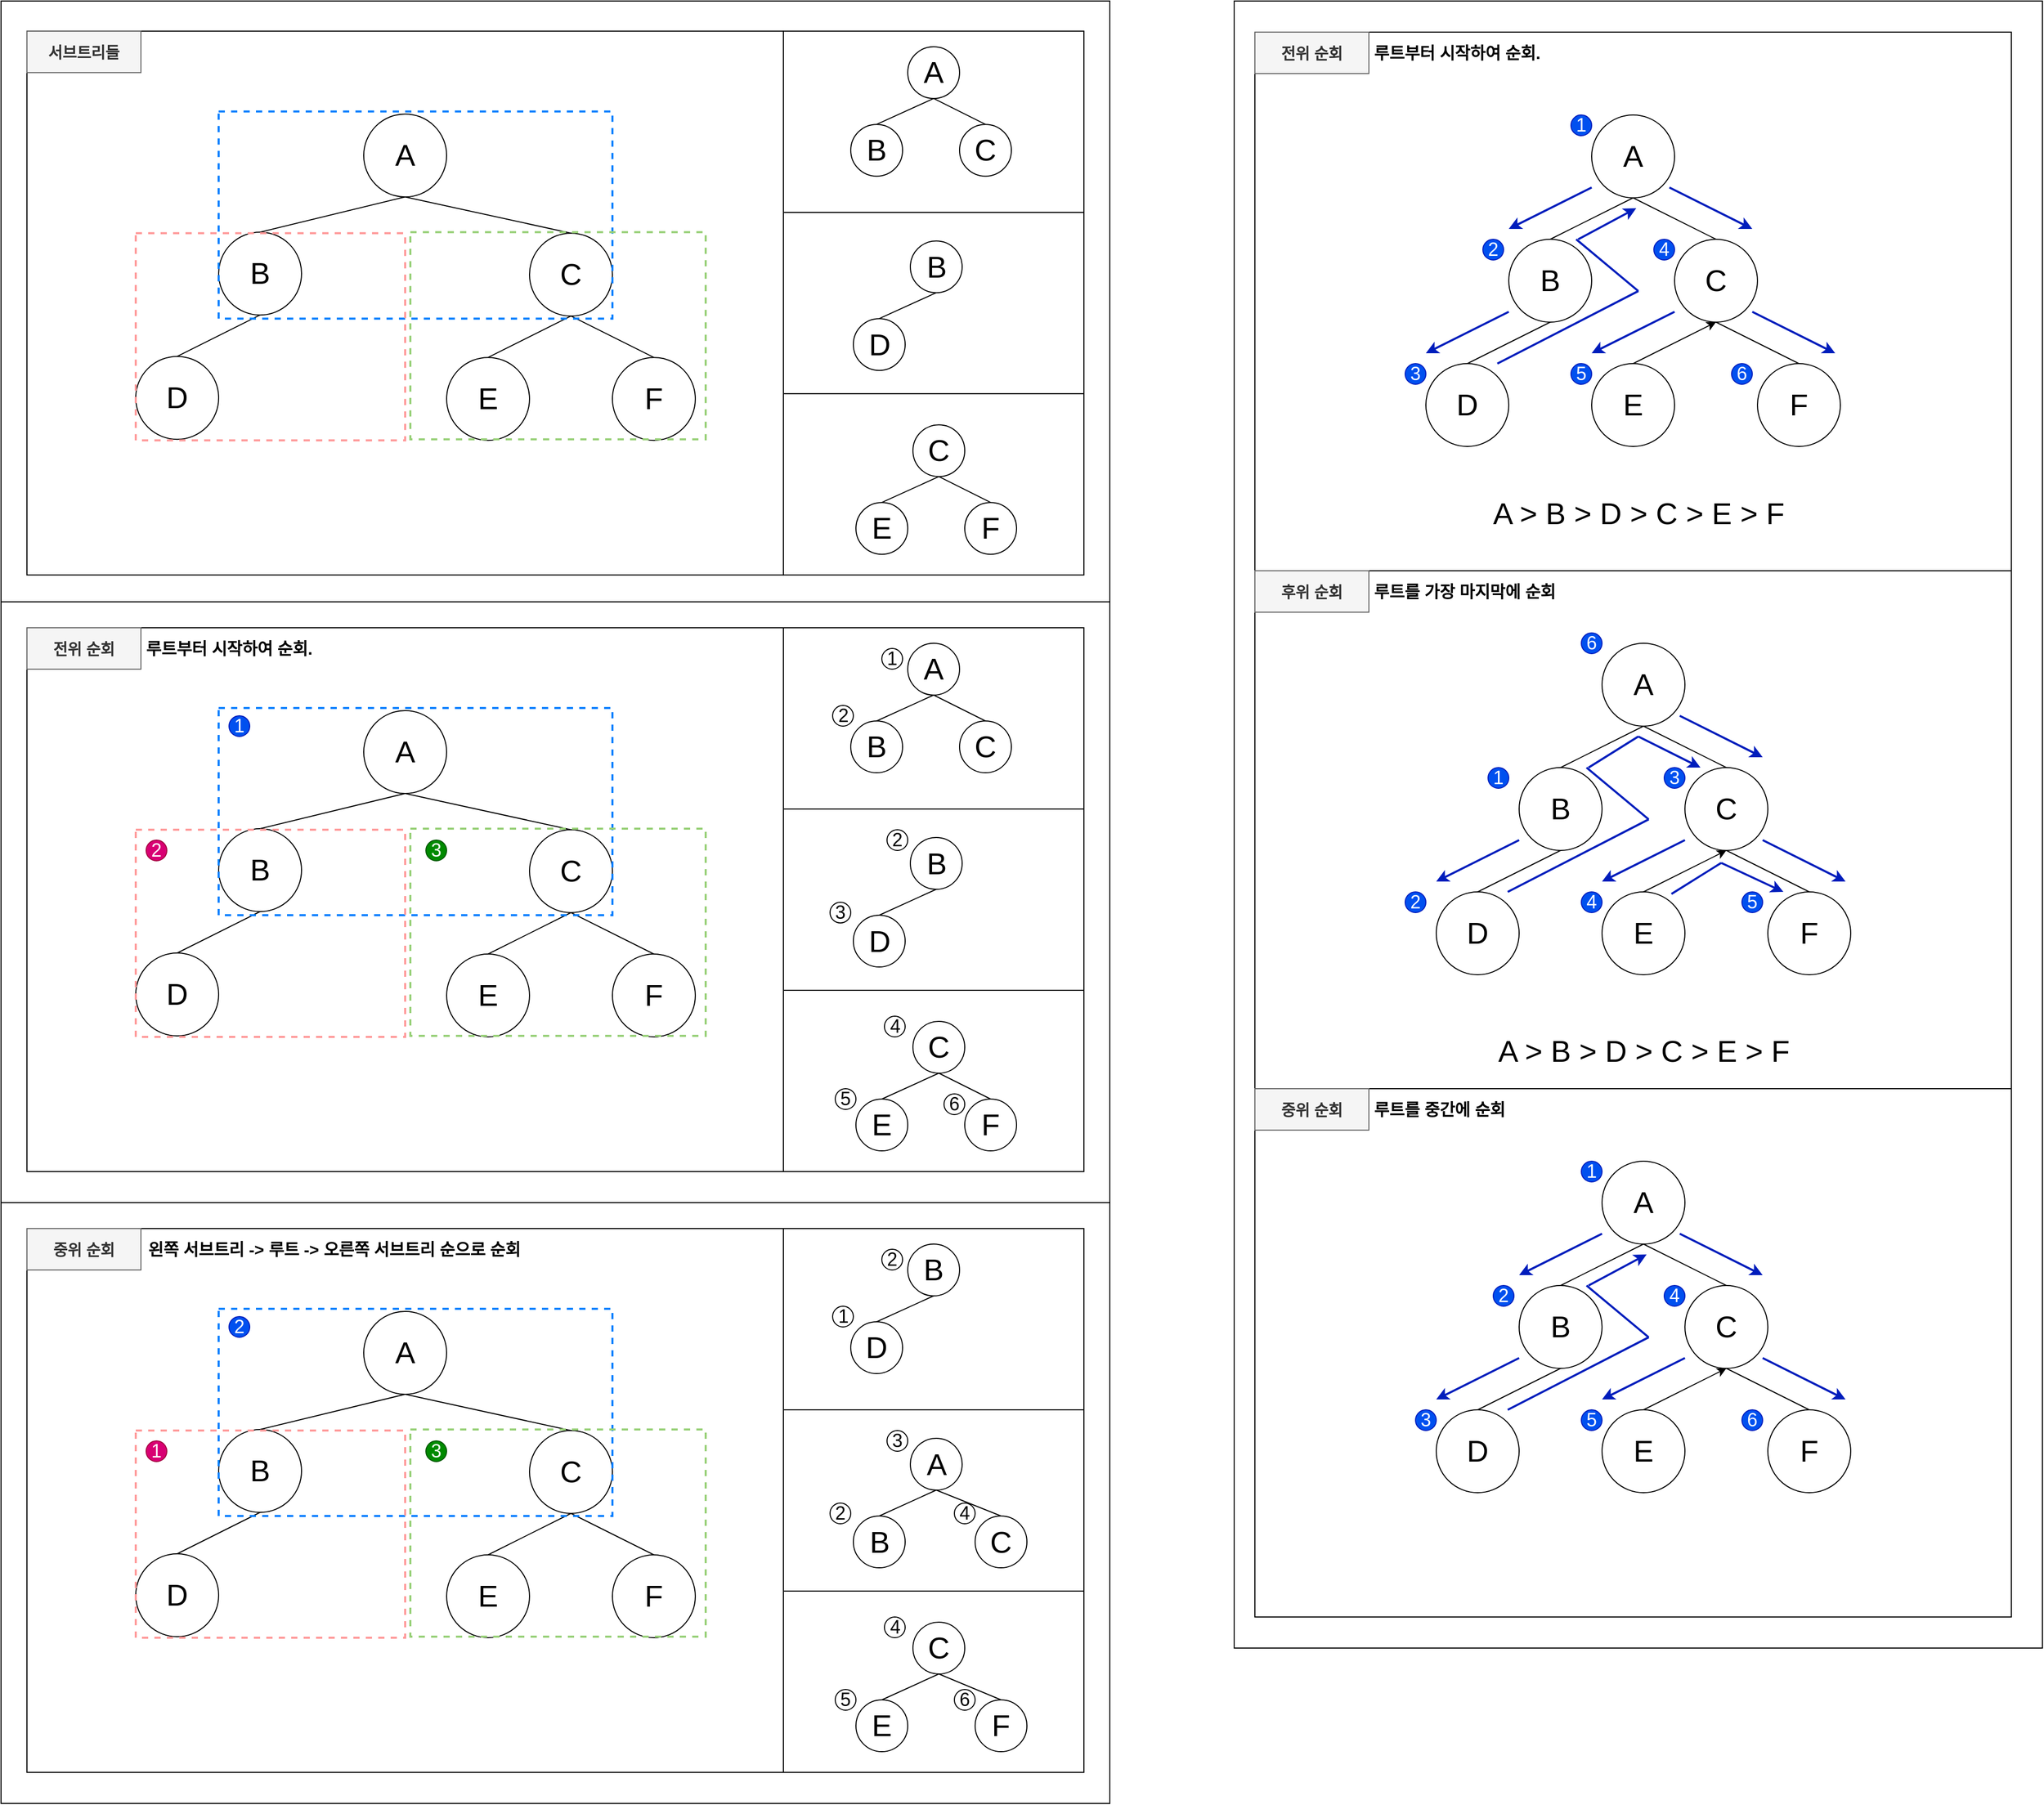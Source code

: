 <mxfile version="24.7.17">
  <diagram name="페이지-1" id="j7uPaULfCftLuCfdnMdX">
    <mxGraphModel dx="3539" dy="1104" grid="1" gridSize="10" guides="1" tooltips="1" connect="1" arrows="1" fold="1" page="1" pageScale="1" pageWidth="827" pageHeight="1169" math="0" shadow="0">
      <root>
        <mxCell id="0" />
        <mxCell id="1" parent="0" />
        <mxCell id="n1vtJiZAt2Uj1GLHokMY-196" value="" style="rounded=0;whiteSpace=wrap;html=1;" vertex="1" parent="1">
          <mxGeometry x="-1150" y="170" width="1070" height="580" as="geometry" />
        </mxCell>
        <mxCell id="n1vtJiZAt2Uj1GLHokMY-70" value="" style="rounded=0;whiteSpace=wrap;html=1;" vertex="1" parent="1">
          <mxGeometry x="40" y="170" width="780" height="1590" as="geometry" />
        </mxCell>
        <mxCell id="n1vtJiZAt2Uj1GLHokMY-1" value="" style="rounded=0;whiteSpace=wrap;html=1;" vertex="1" parent="1">
          <mxGeometry x="60" y="200" width="730" height="520" as="geometry" />
        </mxCell>
        <mxCell id="n1vtJiZAt2Uj1GLHokMY-2" style="rounded=0;orthogonalLoop=1;jettySize=auto;html=1;exitX=0.5;exitY=1;exitDx=0;exitDy=0;entryX=0.5;entryY=0;entryDx=0;entryDy=0;endArrow=none;endFill=0;" edge="1" parent="1" source="n1vtJiZAt2Uj1GLHokMY-4" target="n1vtJiZAt2Uj1GLHokMY-7">
          <mxGeometry relative="1" as="geometry" />
        </mxCell>
        <mxCell id="n1vtJiZAt2Uj1GLHokMY-3" style="rounded=0;orthogonalLoop=1;jettySize=auto;html=1;exitX=0.5;exitY=1;exitDx=0;exitDy=0;entryX=0.5;entryY=0;entryDx=0;entryDy=0;endArrow=none;endFill=0;" edge="1" parent="1" source="n1vtJiZAt2Uj1GLHokMY-4" target="n1vtJiZAt2Uj1GLHokMY-9">
          <mxGeometry relative="1" as="geometry" />
        </mxCell>
        <mxCell id="n1vtJiZAt2Uj1GLHokMY-58" style="rounded=0;orthogonalLoop=1;jettySize=auto;html=1;exitX=0.5;exitY=1;exitDx=0;exitDy=0;entryX=0.5;entryY=0;entryDx=0;entryDy=0;fillColor=#0050ef;strokeColor=#001DBC;strokeWidth=2;" edge="1" parent="1">
          <mxGeometry relative="1" as="geometry">
            <mxPoint x="385" y="350" as="sourcePoint" />
            <mxPoint x="305" y="390" as="targetPoint" />
          </mxGeometry>
        </mxCell>
        <mxCell id="n1vtJiZAt2Uj1GLHokMY-4" value="&lt;font style=&quot;font-size: 29px;&quot;&gt;A&lt;/font&gt;" style="ellipse;whiteSpace=wrap;html=1;aspect=fixed;" vertex="1" parent="1">
          <mxGeometry x="385" y="280" width="80" height="80" as="geometry" />
        </mxCell>
        <mxCell id="n1vtJiZAt2Uj1GLHokMY-5" style="rounded=0;orthogonalLoop=1;jettySize=auto;html=1;exitX=0.5;exitY=1;exitDx=0;exitDy=0;entryX=0.5;entryY=0;entryDx=0;entryDy=0;endArrow=none;endFill=0;" edge="1" parent="1" source="n1vtJiZAt2Uj1GLHokMY-7" target="n1vtJiZAt2Uj1GLHokMY-10">
          <mxGeometry relative="1" as="geometry" />
        </mxCell>
        <mxCell id="n1vtJiZAt2Uj1GLHokMY-7" value="&lt;font style=&quot;font-size: 29px;&quot;&gt;B&lt;/font&gt;" style="ellipse;whiteSpace=wrap;html=1;aspect=fixed;" vertex="1" parent="1">
          <mxGeometry x="305" y="400" width="80" height="80" as="geometry" />
        </mxCell>
        <mxCell id="n1vtJiZAt2Uj1GLHokMY-8" style="rounded=0;orthogonalLoop=1;jettySize=auto;html=1;exitX=0.5;exitY=1;exitDx=0;exitDy=0;entryX=0.5;entryY=0;entryDx=0;entryDy=0;endArrow=none;endFill=0;" edge="1" parent="1" source="n1vtJiZAt2Uj1GLHokMY-9" target="n1vtJiZAt2Uj1GLHokMY-12">
          <mxGeometry relative="1" as="geometry" />
        </mxCell>
        <mxCell id="n1vtJiZAt2Uj1GLHokMY-9" value="&lt;font style=&quot;font-size: 29px;&quot;&gt;C&lt;/font&gt;" style="ellipse;whiteSpace=wrap;html=1;aspect=fixed;" vertex="1" parent="1">
          <mxGeometry x="465" y="400" width="80" height="80" as="geometry" />
        </mxCell>
        <mxCell id="n1vtJiZAt2Uj1GLHokMY-10" value="&lt;font style=&quot;font-size: 29px;&quot;&gt;D&lt;/font&gt;" style="ellipse;whiteSpace=wrap;html=1;aspect=fixed;" vertex="1" parent="1">
          <mxGeometry x="225" y="520" width="80" height="80" as="geometry" />
        </mxCell>
        <mxCell id="n1vtJiZAt2Uj1GLHokMY-28" style="rounded=0;orthogonalLoop=1;jettySize=auto;html=1;exitX=0.5;exitY=0;exitDx=0;exitDy=0;entryX=0.5;entryY=1;entryDx=0;entryDy=0;" edge="1" parent="1" source="n1vtJiZAt2Uj1GLHokMY-11" target="n1vtJiZAt2Uj1GLHokMY-9">
          <mxGeometry relative="1" as="geometry" />
        </mxCell>
        <mxCell id="n1vtJiZAt2Uj1GLHokMY-11" value="&lt;font style=&quot;font-size: 29px;&quot;&gt;E&lt;/font&gt;" style="ellipse;whiteSpace=wrap;html=1;aspect=fixed;" vertex="1" parent="1">
          <mxGeometry x="385" y="520" width="80" height="80" as="geometry" />
        </mxCell>
        <mxCell id="n1vtJiZAt2Uj1GLHokMY-12" value="&lt;font style=&quot;font-size: 29px;&quot;&gt;F&lt;/font&gt;" style="ellipse;whiteSpace=wrap;html=1;aspect=fixed;" vertex="1" parent="1">
          <mxGeometry x="545" y="520" width="80" height="80" as="geometry" />
        </mxCell>
        <mxCell id="n1vtJiZAt2Uj1GLHokMY-56" value="&lt;font style=&quot;font-size: 18px;&quot;&gt;1&lt;/font&gt;" style="ellipse;whiteSpace=wrap;html=1;aspect=fixed;fillColor=#0050ef;strokeColor=#001DBC;fontColor=#ffffff;" vertex="1" parent="1">
          <mxGeometry x="365" y="280" width="20" height="20" as="geometry" />
        </mxCell>
        <mxCell id="n1vtJiZAt2Uj1GLHokMY-59" value="&lt;font style=&quot;font-size: 18px;&quot;&gt;2&lt;/font&gt;" style="ellipse;whiteSpace=wrap;html=1;aspect=fixed;fillColor=#0050ef;strokeColor=#001DBC;fontColor=#ffffff;" vertex="1" parent="1">
          <mxGeometry x="280" y="400" width="20" height="20" as="geometry" />
        </mxCell>
        <mxCell id="n1vtJiZAt2Uj1GLHokMY-60" value="&lt;font style=&quot;font-size: 18px;&quot;&gt;3&lt;/font&gt;" style="ellipse;whiteSpace=wrap;html=1;aspect=fixed;fillColor=#0050ef;strokeColor=#001DBC;fontColor=#ffffff;" vertex="1" parent="1">
          <mxGeometry x="205" y="520" width="20" height="20" as="geometry" />
        </mxCell>
        <mxCell id="n1vtJiZAt2Uj1GLHokMY-61" style="rounded=0;orthogonalLoop=1;jettySize=auto;html=1;exitX=0.5;exitY=1;exitDx=0;exitDy=0;entryX=0.5;entryY=0;entryDx=0;entryDy=0;fillColor=#0050ef;strokeColor=#001DBC;strokeWidth=2;" edge="1" parent="1">
          <mxGeometry relative="1" as="geometry">
            <mxPoint x="305" y="470" as="sourcePoint" />
            <mxPoint x="225" y="510" as="targetPoint" />
          </mxGeometry>
        </mxCell>
        <mxCell id="n1vtJiZAt2Uj1GLHokMY-62" value="&lt;font style=&quot;font-size: 18px;&quot;&gt;4&lt;/font&gt;" style="ellipse;whiteSpace=wrap;html=1;aspect=fixed;fillColor=#0050ef;strokeColor=#001DBC;fontColor=#ffffff;" vertex="1" parent="1">
          <mxGeometry x="445" y="400" width="20" height="20" as="geometry" />
        </mxCell>
        <mxCell id="n1vtJiZAt2Uj1GLHokMY-63" style="rounded=0;orthogonalLoop=1;jettySize=auto;html=1;exitX=0.5;exitY=1;exitDx=0;exitDy=0;entryX=0.5;entryY=0;entryDx=0;entryDy=0;fillColor=#0050ef;strokeColor=#001DBC;strokeWidth=2;" edge="1" parent="1">
          <mxGeometry relative="1" as="geometry">
            <mxPoint x="460" y="350" as="sourcePoint" />
            <mxPoint x="540" y="390" as="targetPoint" />
          </mxGeometry>
        </mxCell>
        <mxCell id="n1vtJiZAt2Uj1GLHokMY-64" value="&lt;font style=&quot;font-size: 18px;&quot;&gt;5&lt;/font&gt;" style="ellipse;whiteSpace=wrap;html=1;aspect=fixed;fillColor=#0050ef;strokeColor=#001DBC;fontColor=#ffffff;" vertex="1" parent="1">
          <mxGeometry x="365" y="520" width="20" height="20" as="geometry" />
        </mxCell>
        <mxCell id="n1vtJiZAt2Uj1GLHokMY-65" style="rounded=0;orthogonalLoop=1;jettySize=auto;html=1;exitX=0.5;exitY=1;exitDx=0;exitDy=0;entryX=0.5;entryY=0;entryDx=0;entryDy=0;fillColor=#0050ef;strokeColor=#001DBC;strokeWidth=2;" edge="1" parent="1">
          <mxGeometry relative="1" as="geometry">
            <mxPoint x="465" y="470" as="sourcePoint" />
            <mxPoint x="385" y="510" as="targetPoint" />
          </mxGeometry>
        </mxCell>
        <mxCell id="n1vtJiZAt2Uj1GLHokMY-66" value="&lt;font style=&quot;font-size: 18px;&quot;&gt;6&lt;/font&gt;" style="ellipse;whiteSpace=wrap;html=1;aspect=fixed;fillColor=#0050ef;strokeColor=#001DBC;fontColor=#ffffff;" vertex="1" parent="1">
          <mxGeometry x="520" y="520" width="20" height="20" as="geometry" />
        </mxCell>
        <mxCell id="n1vtJiZAt2Uj1GLHokMY-67" style="rounded=0;orthogonalLoop=1;jettySize=auto;html=1;exitX=0.5;exitY=1;exitDx=0;exitDy=0;entryX=0.5;entryY=0;entryDx=0;entryDy=0;fillColor=#0050ef;strokeColor=#001DBC;strokeWidth=2;" edge="1" parent="1">
          <mxGeometry relative="1" as="geometry">
            <mxPoint x="540" y="470" as="sourcePoint" />
            <mxPoint x="620" y="510" as="targetPoint" />
          </mxGeometry>
        </mxCell>
        <mxCell id="n1vtJiZAt2Uj1GLHokMY-71" value="&lt;b style=&quot;font-size: 15px;&quot;&gt;전위 순회&lt;/b&gt;" style="rounded=0;whiteSpace=wrap;html=1;fillColor=#f5f5f5;fontColor=#333333;strokeColor=#666666;fontSize=15;" vertex="1" parent="1">
          <mxGeometry x="60" y="200" width="110" height="40" as="geometry" />
        </mxCell>
        <mxCell id="n1vtJiZAt2Uj1GLHokMY-74" style="rounded=0;orthogonalLoop=1;jettySize=auto;html=1;exitX=0.5;exitY=1;exitDx=0;exitDy=0;entryX=0.507;entryY=0.465;entryDx=0;entryDy=0;fillColor=#0050ef;strokeColor=#001DBC;strokeWidth=2;entryPerimeter=0;endArrow=none;endFill=0;" edge="1" parent="1">
          <mxGeometry relative="1" as="geometry">
            <mxPoint x="294" y="520" as="sourcePoint" />
            <mxPoint x="430.11" y="449.95" as="targetPoint" />
          </mxGeometry>
        </mxCell>
        <mxCell id="n1vtJiZAt2Uj1GLHokMY-75" style="rounded=0;orthogonalLoop=1;jettySize=auto;html=1;entryX=0.813;entryY=0;entryDx=0;entryDy=0;fillColor=#0050ef;strokeColor=#001DBC;strokeWidth=2;entryPerimeter=0;endArrow=none;endFill=0;" edge="1" parent="1" target="n1vtJiZAt2Uj1GLHokMY-7">
          <mxGeometry relative="1" as="geometry">
            <mxPoint x="430" y="450" as="sourcePoint" />
            <mxPoint x="365" y="400" as="targetPoint" />
          </mxGeometry>
        </mxCell>
        <mxCell id="n1vtJiZAt2Uj1GLHokMY-76" style="rounded=0;orthogonalLoop=1;jettySize=auto;html=1;exitX=0.5;exitY=1;exitDx=0;exitDy=0;fillColor=#0050ef;strokeColor=#001DBC;strokeWidth=2;" edge="1" parent="1">
          <mxGeometry relative="1" as="geometry">
            <mxPoint x="372" y="400" as="sourcePoint" />
            <mxPoint x="428" y="370" as="targetPoint" />
          </mxGeometry>
        </mxCell>
        <mxCell id="n1vtJiZAt2Uj1GLHokMY-77" value="" style="rounded=0;whiteSpace=wrap;html=1;" vertex="1" parent="1">
          <mxGeometry x="60" y="720" width="730" height="500" as="geometry" />
        </mxCell>
        <mxCell id="n1vtJiZAt2Uj1GLHokMY-78" style="rounded=0;orthogonalLoop=1;jettySize=auto;html=1;exitX=0.5;exitY=1;exitDx=0;exitDy=0;entryX=0.5;entryY=0;entryDx=0;entryDy=0;endArrow=none;endFill=0;" edge="1" parent="1" source="n1vtJiZAt2Uj1GLHokMY-81" target="n1vtJiZAt2Uj1GLHokMY-83">
          <mxGeometry relative="1" as="geometry" />
        </mxCell>
        <mxCell id="n1vtJiZAt2Uj1GLHokMY-79" style="rounded=0;orthogonalLoop=1;jettySize=auto;html=1;exitX=0.5;exitY=1;exitDx=0;exitDy=0;entryX=0.5;entryY=0;entryDx=0;entryDy=0;endArrow=none;endFill=0;" edge="1" parent="1" source="n1vtJiZAt2Uj1GLHokMY-81" target="n1vtJiZAt2Uj1GLHokMY-85">
          <mxGeometry relative="1" as="geometry" />
        </mxCell>
        <mxCell id="n1vtJiZAt2Uj1GLHokMY-81" value="&lt;font style=&quot;font-size: 29px;&quot;&gt;A&lt;/font&gt;" style="ellipse;whiteSpace=wrap;html=1;aspect=fixed;" vertex="1" parent="1">
          <mxGeometry x="395" y="790" width="80" height="80" as="geometry" />
        </mxCell>
        <mxCell id="n1vtJiZAt2Uj1GLHokMY-82" style="rounded=0;orthogonalLoop=1;jettySize=auto;html=1;exitX=0.5;exitY=1;exitDx=0;exitDy=0;entryX=0.5;entryY=0;entryDx=0;entryDy=0;endArrow=none;endFill=0;" edge="1" parent="1" source="n1vtJiZAt2Uj1GLHokMY-83" target="n1vtJiZAt2Uj1GLHokMY-86">
          <mxGeometry relative="1" as="geometry" />
        </mxCell>
        <mxCell id="n1vtJiZAt2Uj1GLHokMY-83" value="&lt;font style=&quot;font-size: 29px;&quot;&gt;B&lt;/font&gt;" style="ellipse;whiteSpace=wrap;html=1;aspect=fixed;" vertex="1" parent="1">
          <mxGeometry x="315" y="910" width="80" height="80" as="geometry" />
        </mxCell>
        <mxCell id="n1vtJiZAt2Uj1GLHokMY-84" style="rounded=0;orthogonalLoop=1;jettySize=auto;html=1;exitX=0.5;exitY=1;exitDx=0;exitDy=0;entryX=0.5;entryY=0;entryDx=0;entryDy=0;endArrow=none;endFill=0;" edge="1" parent="1" source="n1vtJiZAt2Uj1GLHokMY-85" target="n1vtJiZAt2Uj1GLHokMY-89">
          <mxGeometry relative="1" as="geometry" />
        </mxCell>
        <mxCell id="n1vtJiZAt2Uj1GLHokMY-85" value="&lt;font style=&quot;font-size: 29px;&quot;&gt;C&lt;/font&gt;" style="ellipse;whiteSpace=wrap;html=1;aspect=fixed;" vertex="1" parent="1">
          <mxGeometry x="475" y="910" width="80" height="80" as="geometry" />
        </mxCell>
        <mxCell id="n1vtJiZAt2Uj1GLHokMY-86" value="&lt;font style=&quot;font-size: 29px;&quot;&gt;D&lt;/font&gt;" style="ellipse;whiteSpace=wrap;html=1;aspect=fixed;" vertex="1" parent="1">
          <mxGeometry x="235" y="1030" width="80" height="80" as="geometry" />
        </mxCell>
        <mxCell id="n1vtJiZAt2Uj1GLHokMY-87" style="rounded=0;orthogonalLoop=1;jettySize=auto;html=1;exitX=0.5;exitY=0;exitDx=0;exitDy=0;entryX=0.5;entryY=1;entryDx=0;entryDy=0;" edge="1" parent="1" source="n1vtJiZAt2Uj1GLHokMY-88" target="n1vtJiZAt2Uj1GLHokMY-85">
          <mxGeometry relative="1" as="geometry" />
        </mxCell>
        <mxCell id="n1vtJiZAt2Uj1GLHokMY-88" value="&lt;font style=&quot;font-size: 29px;&quot;&gt;E&lt;/font&gt;" style="ellipse;whiteSpace=wrap;html=1;aspect=fixed;" vertex="1" parent="1">
          <mxGeometry x="395" y="1030" width="80" height="80" as="geometry" />
        </mxCell>
        <mxCell id="n1vtJiZAt2Uj1GLHokMY-89" value="&lt;font style=&quot;font-size: 29px;&quot;&gt;F&lt;/font&gt;" style="ellipse;whiteSpace=wrap;html=1;aspect=fixed;" vertex="1" parent="1">
          <mxGeometry x="555" y="1030" width="80" height="80" as="geometry" />
        </mxCell>
        <mxCell id="n1vtJiZAt2Uj1GLHokMY-90" value="&lt;font style=&quot;font-size: 18px;&quot;&gt;1&lt;/font&gt;" style="ellipse;whiteSpace=wrap;html=1;aspect=fixed;fillColor=#0050ef;strokeColor=#001DBC;fontColor=#ffffff;" vertex="1" parent="1">
          <mxGeometry x="285" y="910" width="20" height="20" as="geometry" />
        </mxCell>
        <mxCell id="n1vtJiZAt2Uj1GLHokMY-91" value="&lt;font style=&quot;font-size: 18px;&quot;&gt;2&lt;/font&gt;" style="ellipse;whiteSpace=wrap;html=1;aspect=fixed;fillColor=#0050ef;strokeColor=#001DBC;fontColor=#ffffff;" vertex="1" parent="1">
          <mxGeometry x="205" y="1030" width="20" height="20" as="geometry" />
        </mxCell>
        <mxCell id="n1vtJiZAt2Uj1GLHokMY-92" value="&lt;font style=&quot;font-size: 18px;&quot;&gt;3&lt;/font&gt;" style="ellipse;whiteSpace=wrap;html=1;aspect=fixed;fillColor=#0050ef;strokeColor=#001DBC;fontColor=#ffffff;" vertex="1" parent="1">
          <mxGeometry x="455" y="910" width="20" height="20" as="geometry" />
        </mxCell>
        <mxCell id="n1vtJiZAt2Uj1GLHokMY-93" style="rounded=0;orthogonalLoop=1;jettySize=auto;html=1;exitX=0.5;exitY=1;exitDx=0;exitDy=0;entryX=0.5;entryY=0;entryDx=0;entryDy=0;fillColor=#0050ef;strokeColor=#001DBC;strokeWidth=2;" edge="1" parent="1">
          <mxGeometry relative="1" as="geometry">
            <mxPoint x="315" y="980" as="sourcePoint" />
            <mxPoint x="235" y="1020" as="targetPoint" />
          </mxGeometry>
        </mxCell>
        <mxCell id="n1vtJiZAt2Uj1GLHokMY-94" value="&lt;font style=&quot;font-size: 18px;&quot;&gt;4&lt;/font&gt;" style="ellipse;whiteSpace=wrap;html=1;aspect=fixed;fillColor=#0050ef;strokeColor=#001DBC;fontColor=#ffffff;" vertex="1" parent="1">
          <mxGeometry x="375" y="1030" width="20" height="20" as="geometry" />
        </mxCell>
        <mxCell id="n1vtJiZAt2Uj1GLHokMY-95" style="rounded=0;orthogonalLoop=1;jettySize=auto;html=1;exitX=0.5;exitY=1;exitDx=0;exitDy=0;entryX=0.5;entryY=0;entryDx=0;entryDy=0;fillColor=#0050ef;strokeColor=#001DBC;strokeWidth=2;" edge="1" parent="1">
          <mxGeometry relative="1" as="geometry">
            <mxPoint x="470" y="860" as="sourcePoint" />
            <mxPoint x="550" y="900" as="targetPoint" />
          </mxGeometry>
        </mxCell>
        <mxCell id="n1vtJiZAt2Uj1GLHokMY-96" value="&lt;font style=&quot;font-size: 18px;&quot;&gt;5&lt;/font&gt;" style="ellipse;whiteSpace=wrap;html=1;aspect=fixed;fillColor=#0050ef;strokeColor=#001DBC;fontColor=#ffffff;" vertex="1" parent="1">
          <mxGeometry x="530" y="1030" width="20" height="20" as="geometry" />
        </mxCell>
        <mxCell id="n1vtJiZAt2Uj1GLHokMY-97" style="rounded=0;orthogonalLoop=1;jettySize=auto;html=1;exitX=0.5;exitY=1;exitDx=0;exitDy=0;entryX=0.5;entryY=0;entryDx=0;entryDy=0;fillColor=#0050ef;strokeColor=#001DBC;strokeWidth=2;" edge="1" parent="1">
          <mxGeometry relative="1" as="geometry">
            <mxPoint x="475" y="980" as="sourcePoint" />
            <mxPoint x="395" y="1020" as="targetPoint" />
          </mxGeometry>
        </mxCell>
        <mxCell id="n1vtJiZAt2Uj1GLHokMY-98" value="&lt;font style=&quot;font-size: 18px;&quot;&gt;6&lt;/font&gt;" style="ellipse;whiteSpace=wrap;html=1;aspect=fixed;fillColor=#0050ef;strokeColor=#001DBC;fontColor=#ffffff;" vertex="1" parent="1">
          <mxGeometry x="375" y="780" width="20" height="20" as="geometry" />
        </mxCell>
        <mxCell id="n1vtJiZAt2Uj1GLHokMY-99" style="rounded=0;orthogonalLoop=1;jettySize=auto;html=1;exitX=0.5;exitY=1;exitDx=0;exitDy=0;entryX=0.5;entryY=0;entryDx=0;entryDy=0;fillColor=#0050ef;strokeColor=#001DBC;strokeWidth=2;" edge="1" parent="1">
          <mxGeometry relative="1" as="geometry">
            <mxPoint x="550" y="980" as="sourcePoint" />
            <mxPoint x="630" y="1020" as="targetPoint" />
          </mxGeometry>
        </mxCell>
        <mxCell id="n1vtJiZAt2Uj1GLHokMY-100" value="&lt;b style=&quot;font-size: 15px;&quot;&gt;후위 순회&lt;/b&gt;" style="rounded=0;whiteSpace=wrap;html=1;fillColor=#f5f5f5;fontColor=#333333;strokeColor=#666666;fontSize=15;" vertex="1" parent="1">
          <mxGeometry x="60" y="720" width="110" height="40" as="geometry" />
        </mxCell>
        <mxCell id="n1vtJiZAt2Uj1GLHokMY-101" style="rounded=0;orthogonalLoop=1;jettySize=auto;html=1;exitX=0.5;exitY=1;exitDx=0;exitDy=0;entryX=0.507;entryY=0.465;entryDx=0;entryDy=0;fillColor=#0050ef;strokeColor=#001DBC;strokeWidth=2;entryPerimeter=0;endArrow=none;endFill=0;" edge="1" parent="1">
          <mxGeometry relative="1" as="geometry">
            <mxPoint x="304" y="1030" as="sourcePoint" />
            <mxPoint x="440.11" y="959.95" as="targetPoint" />
          </mxGeometry>
        </mxCell>
        <mxCell id="n1vtJiZAt2Uj1GLHokMY-102" style="rounded=0;orthogonalLoop=1;jettySize=auto;html=1;entryX=0.813;entryY=0;entryDx=0;entryDy=0;fillColor=#0050ef;strokeColor=#001DBC;strokeWidth=2;entryPerimeter=0;endArrow=none;endFill=0;" edge="1" parent="1" target="n1vtJiZAt2Uj1GLHokMY-83">
          <mxGeometry relative="1" as="geometry">
            <mxPoint x="440" y="960" as="sourcePoint" />
            <mxPoint x="375" y="910" as="targetPoint" />
          </mxGeometry>
        </mxCell>
        <mxCell id="n1vtJiZAt2Uj1GLHokMY-103" style="rounded=0;orthogonalLoop=1;jettySize=auto;html=1;exitX=0.5;exitY=1;exitDx=0;exitDy=0;fillColor=#0050ef;strokeColor=#001DBC;strokeWidth=2;endArrow=none;endFill=0;" edge="1" parent="1">
          <mxGeometry relative="1" as="geometry">
            <mxPoint x="382" y="910" as="sourcePoint" />
            <mxPoint x="430" y="880" as="targetPoint" />
          </mxGeometry>
        </mxCell>
        <mxCell id="n1vtJiZAt2Uj1GLHokMY-104" value="&lt;font style=&quot;font-size: 16px;&quot;&gt;&lt;b&gt;루트부터 시작하여 순회.&lt;/b&gt;&lt;/font&gt;" style="text;strokeColor=none;align=left;fillColor=none;html=1;verticalAlign=middle;whiteSpace=wrap;rounded=0;" vertex="1" parent="1">
          <mxGeometry x="172.5" y="205" width="405" height="30" as="geometry" />
        </mxCell>
        <mxCell id="n1vtJiZAt2Uj1GLHokMY-105" value="&lt;font style=&quot;font-size: 16px;&quot;&gt;&lt;b&gt;루트를 가장 마지막에 순회&lt;/b&gt;&lt;/font&gt;" style="text;strokeColor=none;align=left;fillColor=none;html=1;verticalAlign=middle;whiteSpace=wrap;rounded=0;" vertex="1" parent="1">
          <mxGeometry x="172.5" y="725" width="405" height="30" as="geometry" />
        </mxCell>
        <mxCell id="n1vtJiZAt2Uj1GLHokMY-134" value="" style="rounded=0;whiteSpace=wrap;html=1;" vertex="1" parent="1">
          <mxGeometry x="60" y="1220" width="730" height="510" as="geometry" />
        </mxCell>
        <mxCell id="n1vtJiZAt2Uj1GLHokMY-135" style="rounded=0;orthogonalLoop=1;jettySize=auto;html=1;exitX=0.5;exitY=1;exitDx=0;exitDy=0;entryX=0.5;entryY=0;entryDx=0;entryDy=0;endArrow=none;endFill=0;" edge="1" parent="1" source="n1vtJiZAt2Uj1GLHokMY-138" target="n1vtJiZAt2Uj1GLHokMY-140">
          <mxGeometry relative="1" as="geometry" />
        </mxCell>
        <mxCell id="n1vtJiZAt2Uj1GLHokMY-136" style="rounded=0;orthogonalLoop=1;jettySize=auto;html=1;exitX=0.5;exitY=1;exitDx=0;exitDy=0;entryX=0.5;entryY=0;entryDx=0;entryDy=0;endArrow=none;endFill=0;" edge="1" parent="1" source="n1vtJiZAt2Uj1GLHokMY-138" target="n1vtJiZAt2Uj1GLHokMY-142">
          <mxGeometry relative="1" as="geometry" />
        </mxCell>
        <mxCell id="n1vtJiZAt2Uj1GLHokMY-137" style="rounded=0;orthogonalLoop=1;jettySize=auto;html=1;exitX=0.5;exitY=1;exitDx=0;exitDy=0;entryX=0.5;entryY=0;entryDx=0;entryDy=0;fillColor=#0050ef;strokeColor=#001DBC;strokeWidth=2;" edge="1" parent="1">
          <mxGeometry relative="1" as="geometry">
            <mxPoint x="395" y="1360" as="sourcePoint" />
            <mxPoint x="315" y="1400" as="targetPoint" />
          </mxGeometry>
        </mxCell>
        <mxCell id="n1vtJiZAt2Uj1GLHokMY-138" value="&lt;font style=&quot;font-size: 29px;&quot;&gt;A&lt;/font&gt;" style="ellipse;whiteSpace=wrap;html=1;aspect=fixed;" vertex="1" parent="1">
          <mxGeometry x="395" y="1290" width="80" height="80" as="geometry" />
        </mxCell>
        <mxCell id="n1vtJiZAt2Uj1GLHokMY-139" style="rounded=0;orthogonalLoop=1;jettySize=auto;html=1;exitX=0.5;exitY=1;exitDx=0;exitDy=0;entryX=0.5;entryY=0;entryDx=0;entryDy=0;endArrow=none;endFill=0;" edge="1" parent="1" source="n1vtJiZAt2Uj1GLHokMY-140" target="n1vtJiZAt2Uj1GLHokMY-143">
          <mxGeometry relative="1" as="geometry" />
        </mxCell>
        <mxCell id="n1vtJiZAt2Uj1GLHokMY-140" value="&lt;font style=&quot;font-size: 29px;&quot;&gt;B&lt;/font&gt;" style="ellipse;whiteSpace=wrap;html=1;aspect=fixed;" vertex="1" parent="1">
          <mxGeometry x="315" y="1410" width="80" height="80" as="geometry" />
        </mxCell>
        <mxCell id="n1vtJiZAt2Uj1GLHokMY-141" style="rounded=0;orthogonalLoop=1;jettySize=auto;html=1;exitX=0.5;exitY=1;exitDx=0;exitDy=0;entryX=0.5;entryY=0;entryDx=0;entryDy=0;endArrow=none;endFill=0;" edge="1" parent="1" source="n1vtJiZAt2Uj1GLHokMY-142" target="n1vtJiZAt2Uj1GLHokMY-146">
          <mxGeometry relative="1" as="geometry" />
        </mxCell>
        <mxCell id="n1vtJiZAt2Uj1GLHokMY-142" value="&lt;font style=&quot;font-size: 29px;&quot;&gt;C&lt;/font&gt;" style="ellipse;whiteSpace=wrap;html=1;aspect=fixed;" vertex="1" parent="1">
          <mxGeometry x="475" y="1410" width="80" height="80" as="geometry" />
        </mxCell>
        <mxCell id="n1vtJiZAt2Uj1GLHokMY-143" value="&lt;font style=&quot;font-size: 29px;&quot;&gt;D&lt;/font&gt;" style="ellipse;whiteSpace=wrap;html=1;aspect=fixed;" vertex="1" parent="1">
          <mxGeometry x="235" y="1530" width="80" height="80" as="geometry" />
        </mxCell>
        <mxCell id="n1vtJiZAt2Uj1GLHokMY-144" style="rounded=0;orthogonalLoop=1;jettySize=auto;html=1;exitX=0.5;exitY=0;exitDx=0;exitDy=0;entryX=0.5;entryY=1;entryDx=0;entryDy=0;" edge="1" parent="1" source="n1vtJiZAt2Uj1GLHokMY-145" target="n1vtJiZAt2Uj1GLHokMY-142">
          <mxGeometry relative="1" as="geometry" />
        </mxCell>
        <mxCell id="n1vtJiZAt2Uj1GLHokMY-145" value="&lt;font style=&quot;font-size: 29px;&quot;&gt;E&lt;/font&gt;" style="ellipse;whiteSpace=wrap;html=1;aspect=fixed;" vertex="1" parent="1">
          <mxGeometry x="395" y="1530" width="80" height="80" as="geometry" />
        </mxCell>
        <mxCell id="n1vtJiZAt2Uj1GLHokMY-146" value="&lt;font style=&quot;font-size: 29px;&quot;&gt;F&lt;/font&gt;" style="ellipse;whiteSpace=wrap;html=1;aspect=fixed;" vertex="1" parent="1">
          <mxGeometry x="555" y="1530" width="80" height="80" as="geometry" />
        </mxCell>
        <mxCell id="n1vtJiZAt2Uj1GLHokMY-147" value="&lt;font style=&quot;font-size: 18px;&quot;&gt;1&lt;/font&gt;" style="ellipse;whiteSpace=wrap;html=1;aspect=fixed;fillColor=#0050ef;strokeColor=#001DBC;fontColor=#ffffff;" vertex="1" parent="1">
          <mxGeometry x="375" y="1290" width="20" height="20" as="geometry" />
        </mxCell>
        <mxCell id="n1vtJiZAt2Uj1GLHokMY-148" value="&lt;font style=&quot;font-size: 18px;&quot;&gt;2&lt;/font&gt;" style="ellipse;whiteSpace=wrap;html=1;aspect=fixed;fillColor=#0050ef;strokeColor=#001DBC;fontColor=#ffffff;" vertex="1" parent="1">
          <mxGeometry x="290" y="1410" width="20" height="20" as="geometry" />
        </mxCell>
        <mxCell id="n1vtJiZAt2Uj1GLHokMY-149" value="&lt;font style=&quot;font-size: 18px;&quot;&gt;3&lt;/font&gt;" style="ellipse;whiteSpace=wrap;html=1;aspect=fixed;fillColor=#0050ef;strokeColor=#001DBC;fontColor=#ffffff;" vertex="1" parent="1">
          <mxGeometry x="215" y="1530" width="20" height="20" as="geometry" />
        </mxCell>
        <mxCell id="n1vtJiZAt2Uj1GLHokMY-150" style="rounded=0;orthogonalLoop=1;jettySize=auto;html=1;exitX=0.5;exitY=1;exitDx=0;exitDy=0;entryX=0.5;entryY=0;entryDx=0;entryDy=0;fillColor=#0050ef;strokeColor=#001DBC;strokeWidth=2;" edge="1" parent="1">
          <mxGeometry relative="1" as="geometry">
            <mxPoint x="315" y="1480" as="sourcePoint" />
            <mxPoint x="235" y="1520" as="targetPoint" />
          </mxGeometry>
        </mxCell>
        <mxCell id="n1vtJiZAt2Uj1GLHokMY-151" value="&lt;font style=&quot;font-size: 18px;&quot;&gt;4&lt;/font&gt;" style="ellipse;whiteSpace=wrap;html=1;aspect=fixed;fillColor=#0050ef;strokeColor=#001DBC;fontColor=#ffffff;" vertex="1" parent="1">
          <mxGeometry x="455" y="1410" width="20" height="20" as="geometry" />
        </mxCell>
        <mxCell id="n1vtJiZAt2Uj1GLHokMY-152" style="rounded=0;orthogonalLoop=1;jettySize=auto;html=1;exitX=0.5;exitY=1;exitDx=0;exitDy=0;entryX=0.5;entryY=0;entryDx=0;entryDy=0;fillColor=#0050ef;strokeColor=#001DBC;strokeWidth=2;" edge="1" parent="1">
          <mxGeometry relative="1" as="geometry">
            <mxPoint x="470" y="1360" as="sourcePoint" />
            <mxPoint x="550" y="1400" as="targetPoint" />
          </mxGeometry>
        </mxCell>
        <mxCell id="n1vtJiZAt2Uj1GLHokMY-153" value="&lt;font style=&quot;font-size: 18px;&quot;&gt;5&lt;/font&gt;" style="ellipse;whiteSpace=wrap;html=1;aspect=fixed;fillColor=#0050ef;strokeColor=#001DBC;fontColor=#ffffff;" vertex="1" parent="1">
          <mxGeometry x="375" y="1530" width="20" height="20" as="geometry" />
        </mxCell>
        <mxCell id="n1vtJiZAt2Uj1GLHokMY-154" style="rounded=0;orthogonalLoop=1;jettySize=auto;html=1;exitX=0.5;exitY=1;exitDx=0;exitDy=0;entryX=0.5;entryY=0;entryDx=0;entryDy=0;fillColor=#0050ef;strokeColor=#001DBC;strokeWidth=2;" edge="1" parent="1">
          <mxGeometry relative="1" as="geometry">
            <mxPoint x="475" y="1480" as="sourcePoint" />
            <mxPoint x="395" y="1520" as="targetPoint" />
          </mxGeometry>
        </mxCell>
        <mxCell id="n1vtJiZAt2Uj1GLHokMY-155" value="&lt;font style=&quot;font-size: 18px;&quot;&gt;6&lt;/font&gt;" style="ellipse;whiteSpace=wrap;html=1;aspect=fixed;fillColor=#0050ef;strokeColor=#001DBC;fontColor=#ffffff;" vertex="1" parent="1">
          <mxGeometry x="530" y="1530" width="20" height="20" as="geometry" />
        </mxCell>
        <mxCell id="n1vtJiZAt2Uj1GLHokMY-156" style="rounded=0;orthogonalLoop=1;jettySize=auto;html=1;exitX=0.5;exitY=1;exitDx=0;exitDy=0;entryX=0.5;entryY=0;entryDx=0;entryDy=0;fillColor=#0050ef;strokeColor=#001DBC;strokeWidth=2;" edge="1" parent="1">
          <mxGeometry relative="1" as="geometry">
            <mxPoint x="550" y="1480" as="sourcePoint" />
            <mxPoint x="630" y="1520" as="targetPoint" />
          </mxGeometry>
        </mxCell>
        <mxCell id="n1vtJiZAt2Uj1GLHokMY-157" value="&lt;b style=&quot;font-size: 15px;&quot;&gt;중위 순회&lt;/b&gt;" style="rounded=0;whiteSpace=wrap;html=1;fillColor=#f5f5f5;fontColor=#333333;strokeColor=#666666;fontSize=15;" vertex="1" parent="1">
          <mxGeometry x="60" y="1220" width="110" height="40" as="geometry" />
        </mxCell>
        <mxCell id="n1vtJiZAt2Uj1GLHokMY-158" style="rounded=0;orthogonalLoop=1;jettySize=auto;html=1;exitX=0.5;exitY=1;exitDx=0;exitDy=0;entryX=0.507;entryY=0.465;entryDx=0;entryDy=0;fillColor=#0050ef;strokeColor=#001DBC;strokeWidth=2;entryPerimeter=0;endArrow=none;endFill=0;" edge="1" parent="1">
          <mxGeometry relative="1" as="geometry">
            <mxPoint x="304" y="1530" as="sourcePoint" />
            <mxPoint x="440.11" y="1459.95" as="targetPoint" />
          </mxGeometry>
        </mxCell>
        <mxCell id="n1vtJiZAt2Uj1GLHokMY-159" style="rounded=0;orthogonalLoop=1;jettySize=auto;html=1;entryX=0.813;entryY=0;entryDx=0;entryDy=0;fillColor=#0050ef;strokeColor=#001DBC;strokeWidth=2;entryPerimeter=0;endArrow=none;endFill=0;" edge="1" parent="1" target="n1vtJiZAt2Uj1GLHokMY-140">
          <mxGeometry relative="1" as="geometry">
            <mxPoint x="440" y="1460" as="sourcePoint" />
            <mxPoint x="375" y="1410" as="targetPoint" />
          </mxGeometry>
        </mxCell>
        <mxCell id="n1vtJiZAt2Uj1GLHokMY-160" style="rounded=0;orthogonalLoop=1;jettySize=auto;html=1;exitX=0.5;exitY=1;exitDx=0;exitDy=0;fillColor=#0050ef;strokeColor=#001DBC;strokeWidth=2;" edge="1" parent="1">
          <mxGeometry relative="1" as="geometry">
            <mxPoint x="382" y="1410" as="sourcePoint" />
            <mxPoint x="438" y="1380" as="targetPoint" />
          </mxGeometry>
        </mxCell>
        <mxCell id="n1vtJiZAt2Uj1GLHokMY-161" value="&lt;font style=&quot;font-size: 16px;&quot;&gt;&lt;b&gt;루트를 중간에 순회&lt;/b&gt;&lt;/font&gt;" style="text;strokeColor=none;align=left;fillColor=none;html=1;verticalAlign=middle;whiteSpace=wrap;rounded=0;" vertex="1" parent="1">
          <mxGeometry x="172.5" y="1225" width="405" height="30" as="geometry" />
        </mxCell>
        <mxCell id="n1vtJiZAt2Uj1GLHokMY-162" value="&lt;font style=&quot;font-size: 29px;&quot;&gt;A &amp;gt; B &amp;gt; D &amp;gt; C &amp;gt; E &amp;gt; F&lt;/font&gt;" style="text;strokeColor=none;align=center;fillColor=none;html=1;verticalAlign=middle;whiteSpace=wrap;rounded=0;" vertex="1" parent="1">
          <mxGeometry x="227.5" y="650" width="405" height="30" as="geometry" />
        </mxCell>
        <mxCell id="n1vtJiZAt2Uj1GLHokMY-163" value="&lt;font style=&quot;font-size: 29px;&quot;&gt;A &amp;gt; B &amp;gt; D &amp;gt; C &amp;gt; E &amp;gt; F&lt;/font&gt;" style="text;strokeColor=none;align=center;fillColor=none;html=1;verticalAlign=middle;whiteSpace=wrap;rounded=0;" vertex="1" parent="1">
          <mxGeometry x="232.5" y="1169" width="405" height="30" as="geometry" />
        </mxCell>
        <mxCell id="n1vtJiZAt2Uj1GLHokMY-164" style="rounded=0;orthogonalLoop=1;jettySize=auto;html=1;exitX=0.5;exitY=1;exitDx=0;exitDy=0;fillColor=#0050ef;strokeColor=#001DBC;strokeWidth=2;" edge="1" parent="1">
          <mxGeometry relative="1" as="geometry">
            <mxPoint x="430" y="880" as="sourcePoint" />
            <mxPoint x="490" y="910" as="targetPoint" />
          </mxGeometry>
        </mxCell>
        <mxCell id="n1vtJiZAt2Uj1GLHokMY-165" style="rounded=0;orthogonalLoop=1;jettySize=auto;html=1;fillColor=#0050ef;strokeColor=#001DBC;strokeWidth=2;endArrow=none;endFill=0;" edge="1" parent="1">
          <mxGeometry relative="1" as="geometry">
            <mxPoint x="462" y="1032" as="sourcePoint" />
            <mxPoint x="510" y="1002" as="targetPoint" />
          </mxGeometry>
        </mxCell>
        <mxCell id="n1vtJiZAt2Uj1GLHokMY-166" style="rounded=0;orthogonalLoop=1;jettySize=auto;html=1;exitX=0.5;exitY=1;exitDx=0;exitDy=0;fillColor=#0050ef;strokeColor=#001DBC;strokeWidth=2;" edge="1" parent="1">
          <mxGeometry relative="1" as="geometry">
            <mxPoint x="510" y="1002" as="sourcePoint" />
            <mxPoint x="570" y="1030" as="targetPoint" />
          </mxGeometry>
        </mxCell>
        <mxCell id="n1vtJiZAt2Uj1GLHokMY-226" value="" style="rounded=0;whiteSpace=wrap;html=1;" vertex="1" parent="1">
          <mxGeometry x="-1150" y="750" width="1070" height="580" as="geometry" />
        </mxCell>
        <mxCell id="n1vtJiZAt2Uj1GLHokMY-227" value="" style="rounded=0;whiteSpace=wrap;html=1;" vertex="1" parent="1">
          <mxGeometry x="-1125" y="775" width="730" height="525" as="geometry" />
        </mxCell>
        <mxCell id="n1vtJiZAt2Uj1GLHokMY-228" style="rounded=0;orthogonalLoop=1;jettySize=auto;html=1;exitX=0.5;exitY=1;exitDx=0;exitDy=0;entryX=0.5;entryY=0;entryDx=0;entryDy=0;endArrow=none;endFill=0;" edge="1" parent="1" source="n1vtJiZAt2Uj1GLHokMY-230" target="n1vtJiZAt2Uj1GLHokMY-232">
          <mxGeometry relative="1" as="geometry" />
        </mxCell>
        <mxCell id="n1vtJiZAt2Uj1GLHokMY-229" style="rounded=0;orthogonalLoop=1;jettySize=auto;html=1;exitX=0.5;exitY=1;exitDx=0;exitDy=0;entryX=0.5;entryY=0;entryDx=0;entryDy=0;endArrow=none;endFill=0;" edge="1" parent="1" source="n1vtJiZAt2Uj1GLHokMY-230" target="n1vtJiZAt2Uj1GLHokMY-234">
          <mxGeometry relative="1" as="geometry" />
        </mxCell>
        <mxCell id="n1vtJiZAt2Uj1GLHokMY-230" value="&lt;font style=&quot;font-size: 29px;&quot;&gt;A&lt;/font&gt;" style="ellipse;whiteSpace=wrap;html=1;aspect=fixed;" vertex="1" parent="1">
          <mxGeometry x="-800" y="855" width="80" height="80" as="geometry" />
        </mxCell>
        <mxCell id="n1vtJiZAt2Uj1GLHokMY-231" style="rounded=0;orthogonalLoop=1;jettySize=auto;html=1;exitX=0.5;exitY=1;exitDx=0;exitDy=0;entryX=0.5;entryY=0;entryDx=0;entryDy=0;endArrow=none;endFill=0;" edge="1" parent="1" source="n1vtJiZAt2Uj1GLHokMY-232" target="n1vtJiZAt2Uj1GLHokMY-235">
          <mxGeometry relative="1" as="geometry" />
        </mxCell>
        <mxCell id="n1vtJiZAt2Uj1GLHokMY-232" value="&lt;font style=&quot;font-size: 29px;&quot;&gt;B&lt;/font&gt;" style="ellipse;whiteSpace=wrap;html=1;aspect=fixed;" vertex="1" parent="1">
          <mxGeometry x="-940" y="969" width="80" height="80" as="geometry" />
        </mxCell>
        <mxCell id="n1vtJiZAt2Uj1GLHokMY-233" style="rounded=0;orthogonalLoop=1;jettySize=auto;html=1;exitX=0.5;exitY=1;exitDx=0;exitDy=0;entryX=0.5;entryY=0;entryDx=0;entryDy=0;endArrow=none;endFill=0;" edge="1" parent="1" source="n1vtJiZAt2Uj1GLHokMY-234" target="n1vtJiZAt2Uj1GLHokMY-238">
          <mxGeometry relative="1" as="geometry" />
        </mxCell>
        <mxCell id="n1vtJiZAt2Uj1GLHokMY-234" value="&lt;font style=&quot;font-size: 29px;&quot;&gt;C&lt;/font&gt;" style="ellipse;whiteSpace=wrap;html=1;aspect=fixed;" vertex="1" parent="1">
          <mxGeometry x="-640" y="970" width="80" height="80" as="geometry" />
        </mxCell>
        <mxCell id="n1vtJiZAt2Uj1GLHokMY-235" value="&lt;font style=&quot;font-size: 29px;&quot;&gt;D&lt;/font&gt;" style="ellipse;whiteSpace=wrap;html=1;aspect=fixed;" vertex="1" parent="1">
          <mxGeometry x="-1020" y="1089" width="80" height="80" as="geometry" />
        </mxCell>
        <mxCell id="n1vtJiZAt2Uj1GLHokMY-236" style="rounded=0;orthogonalLoop=1;jettySize=auto;html=1;exitX=0.5;exitY=0;exitDx=0;exitDy=0;entryX=0.5;entryY=1;entryDx=0;entryDy=0;endArrow=none;endFill=0;" edge="1" parent="1" source="n1vtJiZAt2Uj1GLHokMY-237" target="n1vtJiZAt2Uj1GLHokMY-234">
          <mxGeometry relative="1" as="geometry" />
        </mxCell>
        <mxCell id="n1vtJiZAt2Uj1GLHokMY-237" value="&lt;font style=&quot;font-size: 29px;&quot;&gt;E&lt;/font&gt;" style="ellipse;whiteSpace=wrap;html=1;aspect=fixed;" vertex="1" parent="1">
          <mxGeometry x="-720" y="1090" width="80" height="80" as="geometry" />
        </mxCell>
        <mxCell id="n1vtJiZAt2Uj1GLHokMY-238" value="&lt;font style=&quot;font-size: 29px;&quot;&gt;F&lt;/font&gt;" style="ellipse;whiteSpace=wrap;html=1;aspect=fixed;" vertex="1" parent="1">
          <mxGeometry x="-560" y="1090" width="80" height="80" as="geometry" />
        </mxCell>
        <mxCell id="n1vtJiZAt2Uj1GLHokMY-239" value="&lt;b style=&quot;font-size: 15px;&quot;&gt;전위 순회&lt;/b&gt;" style="rounded=0;whiteSpace=wrap;html=1;fillColor=#f5f5f5;fontColor=#333333;strokeColor=#666666;fontSize=15;" vertex="1" parent="1">
          <mxGeometry x="-1125" y="775" width="110" height="40" as="geometry" />
        </mxCell>
        <mxCell id="n1vtJiZAt2Uj1GLHokMY-240" value="&lt;font style=&quot;font-size: 16px;&quot;&gt;&lt;b&gt;루트부터 시작하여 순회.&lt;/b&gt;&lt;/font&gt;" style="text;strokeColor=none;align=left;fillColor=none;html=1;verticalAlign=middle;whiteSpace=wrap;rounded=0;" vertex="1" parent="1">
          <mxGeometry x="-1012.5" y="780" width="405" height="30" as="geometry" />
        </mxCell>
        <mxCell id="n1vtJiZAt2Uj1GLHokMY-241" style="edgeStyle=orthogonalEdgeStyle;rounded=0;orthogonalLoop=1;jettySize=auto;html=1;exitX=0.5;exitY=1;exitDx=0;exitDy=0;" edge="1" parent="1" source="n1vtJiZAt2Uj1GLHokMY-227" target="n1vtJiZAt2Uj1GLHokMY-227">
          <mxGeometry relative="1" as="geometry" />
        </mxCell>
        <mxCell id="n1vtJiZAt2Uj1GLHokMY-242" value="" style="rounded=0;whiteSpace=wrap;html=1;" vertex="1" parent="1">
          <mxGeometry x="-395" y="775" width="290" height="175" as="geometry" />
        </mxCell>
        <mxCell id="n1vtJiZAt2Uj1GLHokMY-243" value="" style="rounded=0;whiteSpace=wrap;html=1;" vertex="1" parent="1">
          <mxGeometry x="-395" y="950" width="290" height="175" as="geometry" />
        </mxCell>
        <mxCell id="n1vtJiZAt2Uj1GLHokMY-244" value="" style="rounded=0;whiteSpace=wrap;html=1;" vertex="1" parent="1">
          <mxGeometry x="-395" y="1125" width="290" height="175" as="geometry" />
        </mxCell>
        <mxCell id="n1vtJiZAt2Uj1GLHokMY-245" style="rounded=0;orthogonalLoop=1;jettySize=auto;html=1;exitX=0.5;exitY=1;exitDx=0;exitDy=0;entryX=0.5;entryY=0;entryDx=0;entryDy=0;endArrow=none;endFill=0;" edge="1" parent="1" source="n1vtJiZAt2Uj1GLHokMY-247" target="n1vtJiZAt2Uj1GLHokMY-248">
          <mxGeometry relative="1" as="geometry" />
        </mxCell>
        <mxCell id="n1vtJiZAt2Uj1GLHokMY-246" style="rounded=0;orthogonalLoop=1;jettySize=auto;html=1;exitX=0.5;exitY=1;exitDx=0;exitDy=0;entryX=0.5;entryY=0;entryDx=0;entryDy=0;endArrow=none;endFill=0;" edge="1" parent="1" source="n1vtJiZAt2Uj1GLHokMY-247" target="n1vtJiZAt2Uj1GLHokMY-249">
          <mxGeometry relative="1" as="geometry" />
        </mxCell>
        <mxCell id="n1vtJiZAt2Uj1GLHokMY-247" value="&lt;font style=&quot;font-size: 29px;&quot;&gt;A&lt;/font&gt;" style="ellipse;whiteSpace=wrap;html=1;aspect=fixed;" vertex="1" parent="1">
          <mxGeometry x="-275" y="790" width="50" height="50" as="geometry" />
        </mxCell>
        <mxCell id="n1vtJiZAt2Uj1GLHokMY-248" value="&lt;span style=&quot;font-size: 29px;&quot;&gt;B&lt;/span&gt;" style="ellipse;whiteSpace=wrap;html=1;aspect=fixed;" vertex="1" parent="1">
          <mxGeometry x="-330" y="865" width="50" height="50" as="geometry" />
        </mxCell>
        <mxCell id="n1vtJiZAt2Uj1GLHokMY-249" value="&lt;font style=&quot;font-size: 29px;&quot;&gt;C&lt;/font&gt;" style="ellipse;whiteSpace=wrap;html=1;aspect=fixed;" vertex="1" parent="1">
          <mxGeometry x="-225" y="865" width="50" height="50" as="geometry" />
        </mxCell>
        <mxCell id="n1vtJiZAt2Uj1GLHokMY-250" style="rounded=0;orthogonalLoop=1;jettySize=auto;html=1;exitX=0.5;exitY=1;exitDx=0;exitDy=0;entryX=0.5;entryY=0;entryDx=0;entryDy=0;endArrow=none;endFill=0;" edge="1" parent="1" source="n1vtJiZAt2Uj1GLHokMY-251" target="n1vtJiZAt2Uj1GLHokMY-252">
          <mxGeometry relative="1" as="geometry" />
        </mxCell>
        <mxCell id="n1vtJiZAt2Uj1GLHokMY-251" value="&lt;font style=&quot;font-size: 29px;&quot;&gt;B&lt;/font&gt;" style="ellipse;whiteSpace=wrap;html=1;aspect=fixed;" vertex="1" parent="1">
          <mxGeometry x="-272.5" y="977.5" width="50" height="50" as="geometry" />
        </mxCell>
        <mxCell id="n1vtJiZAt2Uj1GLHokMY-252" value="&lt;span style=&quot;font-size: 29px;&quot;&gt;D&lt;/span&gt;" style="ellipse;whiteSpace=wrap;html=1;aspect=fixed;" vertex="1" parent="1">
          <mxGeometry x="-327.5" y="1052.5" width="50" height="50" as="geometry" />
        </mxCell>
        <mxCell id="n1vtJiZAt2Uj1GLHokMY-253" style="rounded=0;orthogonalLoop=1;jettySize=auto;html=1;exitX=0.5;exitY=1;exitDx=0;exitDy=0;entryX=0.5;entryY=0;entryDx=0;entryDy=0;endArrow=none;endFill=0;" edge="1" parent="1" source="n1vtJiZAt2Uj1GLHokMY-255" target="n1vtJiZAt2Uj1GLHokMY-256">
          <mxGeometry relative="1" as="geometry" />
        </mxCell>
        <mxCell id="n1vtJiZAt2Uj1GLHokMY-254" style="rounded=0;orthogonalLoop=1;jettySize=auto;html=1;exitX=0.5;exitY=1;exitDx=0;exitDy=0;entryX=0.5;entryY=0;entryDx=0;entryDy=0;endArrow=none;endFill=0;" edge="1" parent="1" source="n1vtJiZAt2Uj1GLHokMY-255" target="n1vtJiZAt2Uj1GLHokMY-257">
          <mxGeometry relative="1" as="geometry" />
        </mxCell>
        <mxCell id="n1vtJiZAt2Uj1GLHokMY-255" value="&lt;font style=&quot;font-size: 29px;&quot;&gt;C&lt;/font&gt;" style="ellipse;whiteSpace=wrap;html=1;aspect=fixed;" vertex="1" parent="1">
          <mxGeometry x="-270" y="1155" width="50" height="50" as="geometry" />
        </mxCell>
        <mxCell id="n1vtJiZAt2Uj1GLHokMY-256" value="&lt;span style=&quot;font-size: 29px;&quot;&gt;E&lt;/span&gt;" style="ellipse;whiteSpace=wrap;html=1;aspect=fixed;" vertex="1" parent="1">
          <mxGeometry x="-325" y="1230" width="50" height="50" as="geometry" />
        </mxCell>
        <mxCell id="n1vtJiZAt2Uj1GLHokMY-257" value="&lt;font style=&quot;font-size: 29px;&quot;&gt;F&lt;/font&gt;" style="ellipse;whiteSpace=wrap;html=1;aspect=fixed;" vertex="1" parent="1">
          <mxGeometry x="-220" y="1230" width="50" height="50" as="geometry" />
        </mxCell>
        <mxCell id="n1vtJiZAt2Uj1GLHokMY-264" value="" style="rounded=0;whiteSpace=wrap;html=1;fillColor=none;dashed=1;strokeColor=#007FFF;strokeWidth=2;" vertex="1" parent="1">
          <mxGeometry x="-940" y="852.5" width="380" height="200" as="geometry" />
        </mxCell>
        <mxCell id="n1vtJiZAt2Uj1GLHokMY-265" value="" style="rounded=0;whiteSpace=wrap;html=1;fillColor=none;dashed=1;strokeColor=#FF9999;strokeWidth=2;" vertex="1" parent="1">
          <mxGeometry x="-1020" y="970" width="260" height="200" as="geometry" />
        </mxCell>
        <mxCell id="n1vtJiZAt2Uj1GLHokMY-266" value="" style="rounded=0;whiteSpace=wrap;html=1;fillColor=none;dashed=1;strokeColor=#97D077;strokeWidth=2;" vertex="1" parent="1">
          <mxGeometry x="-755" y="969" width="285" height="200" as="geometry" />
        </mxCell>
        <mxCell id="n1vtJiZAt2Uj1GLHokMY-267" value="" style="rounded=0;whiteSpace=wrap;html=1;" vertex="1" parent="1">
          <mxGeometry x="-1125" y="199.09" width="730" height="525" as="geometry" />
        </mxCell>
        <mxCell id="n1vtJiZAt2Uj1GLHokMY-268" style="rounded=0;orthogonalLoop=1;jettySize=auto;html=1;exitX=0.5;exitY=1;exitDx=0;exitDy=0;entryX=0.5;entryY=0;entryDx=0;entryDy=0;endArrow=none;endFill=0;" edge="1" parent="1" source="n1vtJiZAt2Uj1GLHokMY-270" target="n1vtJiZAt2Uj1GLHokMY-272">
          <mxGeometry relative="1" as="geometry" />
        </mxCell>
        <mxCell id="n1vtJiZAt2Uj1GLHokMY-269" style="rounded=0;orthogonalLoop=1;jettySize=auto;html=1;exitX=0.5;exitY=1;exitDx=0;exitDy=0;entryX=0.5;entryY=0;entryDx=0;entryDy=0;endArrow=none;endFill=0;" edge="1" parent="1" source="n1vtJiZAt2Uj1GLHokMY-270" target="n1vtJiZAt2Uj1GLHokMY-274">
          <mxGeometry relative="1" as="geometry" />
        </mxCell>
        <mxCell id="n1vtJiZAt2Uj1GLHokMY-270" value="&lt;font style=&quot;font-size: 29px;&quot;&gt;A&lt;/font&gt;" style="ellipse;whiteSpace=wrap;html=1;aspect=fixed;" vertex="1" parent="1">
          <mxGeometry x="-800" y="279.09" width="80" height="80" as="geometry" />
        </mxCell>
        <mxCell id="n1vtJiZAt2Uj1GLHokMY-271" style="rounded=0;orthogonalLoop=1;jettySize=auto;html=1;exitX=0.5;exitY=1;exitDx=0;exitDy=0;entryX=0.5;entryY=0;entryDx=0;entryDy=0;endArrow=none;endFill=0;" edge="1" parent="1" source="n1vtJiZAt2Uj1GLHokMY-272" target="n1vtJiZAt2Uj1GLHokMY-275">
          <mxGeometry relative="1" as="geometry" />
        </mxCell>
        <mxCell id="n1vtJiZAt2Uj1GLHokMY-272" value="&lt;font style=&quot;font-size: 29px;&quot;&gt;B&lt;/font&gt;" style="ellipse;whiteSpace=wrap;html=1;aspect=fixed;" vertex="1" parent="1">
          <mxGeometry x="-940" y="393.09" width="80" height="80" as="geometry" />
        </mxCell>
        <mxCell id="n1vtJiZAt2Uj1GLHokMY-273" style="rounded=0;orthogonalLoop=1;jettySize=auto;html=1;exitX=0.5;exitY=1;exitDx=0;exitDy=0;entryX=0.5;entryY=0;entryDx=0;entryDy=0;endArrow=none;endFill=0;" edge="1" parent="1" source="n1vtJiZAt2Uj1GLHokMY-274" target="n1vtJiZAt2Uj1GLHokMY-278">
          <mxGeometry relative="1" as="geometry" />
        </mxCell>
        <mxCell id="n1vtJiZAt2Uj1GLHokMY-274" value="&lt;font style=&quot;font-size: 29px;&quot;&gt;C&lt;/font&gt;" style="ellipse;whiteSpace=wrap;html=1;aspect=fixed;" vertex="1" parent="1">
          <mxGeometry x="-640" y="394.09" width="80" height="80" as="geometry" />
        </mxCell>
        <mxCell id="n1vtJiZAt2Uj1GLHokMY-275" value="&lt;font style=&quot;font-size: 29px;&quot;&gt;D&lt;/font&gt;" style="ellipse;whiteSpace=wrap;html=1;aspect=fixed;" vertex="1" parent="1">
          <mxGeometry x="-1020" y="513.09" width="80" height="80" as="geometry" />
        </mxCell>
        <mxCell id="n1vtJiZAt2Uj1GLHokMY-276" style="rounded=0;orthogonalLoop=1;jettySize=auto;html=1;exitX=0.5;exitY=0;exitDx=0;exitDy=0;entryX=0.5;entryY=1;entryDx=0;entryDy=0;endArrow=none;endFill=0;" edge="1" parent="1" source="n1vtJiZAt2Uj1GLHokMY-277" target="n1vtJiZAt2Uj1GLHokMY-274">
          <mxGeometry relative="1" as="geometry" />
        </mxCell>
        <mxCell id="n1vtJiZAt2Uj1GLHokMY-277" value="&lt;font style=&quot;font-size: 29px;&quot;&gt;E&lt;/font&gt;" style="ellipse;whiteSpace=wrap;html=1;aspect=fixed;" vertex="1" parent="1">
          <mxGeometry x="-720" y="514.09" width="80" height="80" as="geometry" />
        </mxCell>
        <mxCell id="n1vtJiZAt2Uj1GLHokMY-278" value="&lt;font style=&quot;font-size: 29px;&quot;&gt;F&lt;/font&gt;" style="ellipse;whiteSpace=wrap;html=1;aspect=fixed;" vertex="1" parent="1">
          <mxGeometry x="-560" y="514.09" width="80" height="80" as="geometry" />
        </mxCell>
        <mxCell id="n1vtJiZAt2Uj1GLHokMY-279" value="&lt;b style=&quot;font-size: 15px;&quot;&gt;서브트리들&lt;/b&gt;" style="rounded=0;whiteSpace=wrap;html=1;fillColor=#f5f5f5;fontColor=#333333;strokeColor=#666666;fontSize=15;" vertex="1" parent="1">
          <mxGeometry x="-1125" y="199.09" width="110" height="40" as="geometry" />
        </mxCell>
        <mxCell id="n1vtJiZAt2Uj1GLHokMY-281" style="edgeStyle=orthogonalEdgeStyle;rounded=0;orthogonalLoop=1;jettySize=auto;html=1;exitX=0.5;exitY=1;exitDx=0;exitDy=0;" edge="1" parent="1" source="n1vtJiZAt2Uj1GLHokMY-267" target="n1vtJiZAt2Uj1GLHokMY-267">
          <mxGeometry relative="1" as="geometry" />
        </mxCell>
        <mxCell id="n1vtJiZAt2Uj1GLHokMY-282" value="" style="rounded=0;whiteSpace=wrap;html=1;" vertex="1" parent="1">
          <mxGeometry x="-395" y="199.09" width="290" height="175" as="geometry" />
        </mxCell>
        <mxCell id="n1vtJiZAt2Uj1GLHokMY-283" value="" style="rounded=0;whiteSpace=wrap;html=1;" vertex="1" parent="1">
          <mxGeometry x="-395" y="374.09" width="290" height="175" as="geometry" />
        </mxCell>
        <mxCell id="n1vtJiZAt2Uj1GLHokMY-284" value="" style="rounded=0;whiteSpace=wrap;html=1;" vertex="1" parent="1">
          <mxGeometry x="-395" y="549.09" width="290" height="175" as="geometry" />
        </mxCell>
        <mxCell id="n1vtJiZAt2Uj1GLHokMY-285" style="rounded=0;orthogonalLoop=1;jettySize=auto;html=1;exitX=0.5;exitY=1;exitDx=0;exitDy=0;entryX=0.5;entryY=0;entryDx=0;entryDy=0;endArrow=none;endFill=0;" edge="1" parent="1" source="n1vtJiZAt2Uj1GLHokMY-287" target="n1vtJiZAt2Uj1GLHokMY-288">
          <mxGeometry relative="1" as="geometry" />
        </mxCell>
        <mxCell id="n1vtJiZAt2Uj1GLHokMY-286" style="rounded=0;orthogonalLoop=1;jettySize=auto;html=1;exitX=0.5;exitY=1;exitDx=0;exitDy=0;entryX=0.5;entryY=0;entryDx=0;entryDy=0;endArrow=none;endFill=0;" edge="1" parent="1" source="n1vtJiZAt2Uj1GLHokMY-287" target="n1vtJiZAt2Uj1GLHokMY-289">
          <mxGeometry relative="1" as="geometry" />
        </mxCell>
        <mxCell id="n1vtJiZAt2Uj1GLHokMY-287" value="&lt;font style=&quot;font-size: 29px;&quot;&gt;A&lt;/font&gt;" style="ellipse;whiteSpace=wrap;html=1;aspect=fixed;" vertex="1" parent="1">
          <mxGeometry x="-275" y="214.09" width="50" height="50" as="geometry" />
        </mxCell>
        <mxCell id="n1vtJiZAt2Uj1GLHokMY-288" value="&lt;span style=&quot;font-size: 29px;&quot;&gt;B&lt;/span&gt;" style="ellipse;whiteSpace=wrap;html=1;aspect=fixed;" vertex="1" parent="1">
          <mxGeometry x="-330" y="289.09" width="50" height="50" as="geometry" />
        </mxCell>
        <mxCell id="n1vtJiZAt2Uj1GLHokMY-289" value="&lt;font style=&quot;font-size: 29px;&quot;&gt;C&lt;/font&gt;" style="ellipse;whiteSpace=wrap;html=1;aspect=fixed;" vertex="1" parent="1">
          <mxGeometry x="-225" y="289.09" width="50" height="50" as="geometry" />
        </mxCell>
        <mxCell id="n1vtJiZAt2Uj1GLHokMY-290" style="rounded=0;orthogonalLoop=1;jettySize=auto;html=1;exitX=0.5;exitY=1;exitDx=0;exitDy=0;entryX=0.5;entryY=0;entryDx=0;entryDy=0;endArrow=none;endFill=0;" edge="1" parent="1" source="n1vtJiZAt2Uj1GLHokMY-291" target="n1vtJiZAt2Uj1GLHokMY-292">
          <mxGeometry relative="1" as="geometry" />
        </mxCell>
        <mxCell id="n1vtJiZAt2Uj1GLHokMY-291" value="&lt;font style=&quot;font-size: 29px;&quot;&gt;B&lt;/font&gt;" style="ellipse;whiteSpace=wrap;html=1;aspect=fixed;" vertex="1" parent="1">
          <mxGeometry x="-272.5" y="401.59" width="50" height="50" as="geometry" />
        </mxCell>
        <mxCell id="n1vtJiZAt2Uj1GLHokMY-292" value="&lt;span style=&quot;font-size: 29px;&quot;&gt;D&lt;/span&gt;" style="ellipse;whiteSpace=wrap;html=1;aspect=fixed;" vertex="1" parent="1">
          <mxGeometry x="-327.5" y="476.59" width="50" height="50" as="geometry" />
        </mxCell>
        <mxCell id="n1vtJiZAt2Uj1GLHokMY-293" style="rounded=0;orthogonalLoop=1;jettySize=auto;html=1;exitX=0.5;exitY=1;exitDx=0;exitDy=0;entryX=0.5;entryY=0;entryDx=0;entryDy=0;endArrow=none;endFill=0;" edge="1" parent="1" source="n1vtJiZAt2Uj1GLHokMY-295" target="n1vtJiZAt2Uj1GLHokMY-296">
          <mxGeometry relative="1" as="geometry" />
        </mxCell>
        <mxCell id="n1vtJiZAt2Uj1GLHokMY-294" style="rounded=0;orthogonalLoop=1;jettySize=auto;html=1;exitX=0.5;exitY=1;exitDx=0;exitDy=0;entryX=0.5;entryY=0;entryDx=0;entryDy=0;endArrow=none;endFill=0;" edge="1" parent="1" source="n1vtJiZAt2Uj1GLHokMY-295" target="n1vtJiZAt2Uj1GLHokMY-297">
          <mxGeometry relative="1" as="geometry" />
        </mxCell>
        <mxCell id="n1vtJiZAt2Uj1GLHokMY-295" value="&lt;font style=&quot;font-size: 29px;&quot;&gt;C&lt;/font&gt;" style="ellipse;whiteSpace=wrap;html=1;aspect=fixed;" vertex="1" parent="1">
          <mxGeometry x="-270" y="579.09" width="50" height="50" as="geometry" />
        </mxCell>
        <mxCell id="n1vtJiZAt2Uj1GLHokMY-296" value="&lt;span style=&quot;font-size: 29px;&quot;&gt;E&lt;/span&gt;" style="ellipse;whiteSpace=wrap;html=1;aspect=fixed;" vertex="1" parent="1">
          <mxGeometry x="-325" y="654.09" width="50" height="50" as="geometry" />
        </mxCell>
        <mxCell id="n1vtJiZAt2Uj1GLHokMY-297" value="&lt;font style=&quot;font-size: 29px;&quot;&gt;F&lt;/font&gt;" style="ellipse;whiteSpace=wrap;html=1;aspect=fixed;" vertex="1" parent="1">
          <mxGeometry x="-220" y="654.09" width="50" height="50" as="geometry" />
        </mxCell>
        <mxCell id="n1vtJiZAt2Uj1GLHokMY-298" value="" style="rounded=0;whiteSpace=wrap;html=1;fillColor=none;dashed=1;strokeColor=#007FFF;strokeWidth=2;" vertex="1" parent="1">
          <mxGeometry x="-940" y="276.59" width="380" height="200" as="geometry" />
        </mxCell>
        <mxCell id="n1vtJiZAt2Uj1GLHokMY-299" value="" style="rounded=0;whiteSpace=wrap;html=1;fillColor=none;dashed=1;strokeColor=#FF9999;strokeWidth=2;" vertex="1" parent="1">
          <mxGeometry x="-1020" y="394.09" width="260" height="200" as="geometry" />
        </mxCell>
        <mxCell id="n1vtJiZAt2Uj1GLHokMY-300" value="" style="rounded=0;whiteSpace=wrap;html=1;fillColor=none;dashed=1;strokeColor=#97D077;strokeWidth=2;" vertex="1" parent="1">
          <mxGeometry x="-755" y="393.09" width="285" height="200" as="geometry" />
        </mxCell>
        <mxCell id="n1vtJiZAt2Uj1GLHokMY-301" value="&lt;font style=&quot;font-size: 18px;&quot;&gt;1&lt;/font&gt;" style="ellipse;whiteSpace=wrap;html=1;aspect=fixed;fillColor=#0050ef;strokeColor=#001DBC;fontColor=#ffffff;" vertex="1" parent="1">
          <mxGeometry x="-930" y="860" width="20" height="20" as="geometry" />
        </mxCell>
        <mxCell id="n1vtJiZAt2Uj1GLHokMY-302" value="&lt;font style=&quot;font-size: 18px;&quot;&gt;2&lt;/font&gt;" style="ellipse;whiteSpace=wrap;html=1;aspect=fixed;fillColor=#d80073;strokeColor=#A50040;fontColor=#ffffff;" vertex="1" parent="1">
          <mxGeometry x="-1010" y="980" width="20" height="20" as="geometry" />
        </mxCell>
        <mxCell id="n1vtJiZAt2Uj1GLHokMY-303" value="&lt;font style=&quot;font-size: 18px;&quot;&gt;3&lt;/font&gt;" style="ellipse;whiteSpace=wrap;html=1;aspect=fixed;fillColor=#008a00;strokeColor=#005700;fontColor=#ffffff;" vertex="1" parent="1">
          <mxGeometry x="-740" y="980" width="20" height="20" as="geometry" />
        </mxCell>
        <mxCell id="n1vtJiZAt2Uj1GLHokMY-304" value="&lt;font style=&quot;font-size: 18px;&quot;&gt;1&lt;/font&gt;" style="ellipse;whiteSpace=wrap;html=1;aspect=fixed;" vertex="1" parent="1">
          <mxGeometry x="-300" y="795" width="20" height="20" as="geometry" />
        </mxCell>
        <mxCell id="n1vtJiZAt2Uj1GLHokMY-305" value="&lt;font style=&quot;font-size: 18px;&quot;&gt;2&lt;/font&gt;" style="ellipse;whiteSpace=wrap;html=1;aspect=fixed;" vertex="1" parent="1">
          <mxGeometry x="-347.5" y="850" width="20" height="20" as="geometry" />
        </mxCell>
        <mxCell id="n1vtJiZAt2Uj1GLHokMY-307" value="&lt;font style=&quot;font-size: 18px;&quot;&gt;2&lt;/font&gt;" style="ellipse;whiteSpace=wrap;html=1;aspect=fixed;" vertex="1" parent="1">
          <mxGeometry x="-295" y="970" width="20" height="20" as="geometry" />
        </mxCell>
        <mxCell id="n1vtJiZAt2Uj1GLHokMY-308" value="&lt;font style=&quot;font-size: 18px;&quot;&gt;3&lt;/font&gt;" style="ellipse;whiteSpace=wrap;html=1;aspect=fixed;" vertex="1" parent="1">
          <mxGeometry x="-350" y="1040" width="20" height="20" as="geometry" />
        </mxCell>
        <mxCell id="n1vtJiZAt2Uj1GLHokMY-309" value="&lt;font style=&quot;font-size: 18px;&quot;&gt;4&lt;/font&gt;" style="ellipse;whiteSpace=wrap;html=1;aspect=fixed;" vertex="1" parent="1">
          <mxGeometry x="-297.5" y="1150" width="20" height="20" as="geometry" />
        </mxCell>
        <mxCell id="n1vtJiZAt2Uj1GLHokMY-310" value="&lt;font style=&quot;font-size: 18px;&quot;&gt;5&lt;/font&gt;" style="ellipse;whiteSpace=wrap;html=1;aspect=fixed;" vertex="1" parent="1">
          <mxGeometry x="-345" y="1220" width="20" height="20" as="geometry" />
        </mxCell>
        <mxCell id="n1vtJiZAt2Uj1GLHokMY-311" value="&lt;font style=&quot;font-size: 18px;&quot;&gt;6&lt;/font&gt;" style="ellipse;whiteSpace=wrap;html=1;aspect=fixed;" vertex="1" parent="1">
          <mxGeometry x="-240" y="1225" width="20" height="20" as="geometry" />
        </mxCell>
        <mxCell id="n1vtJiZAt2Uj1GLHokMY-312" value="" style="rounded=0;whiteSpace=wrap;html=1;" vertex="1" parent="1">
          <mxGeometry x="-1150" y="1330" width="1070" height="580" as="geometry" />
        </mxCell>
        <mxCell id="n1vtJiZAt2Uj1GLHokMY-313" value="" style="rounded=0;whiteSpace=wrap;html=1;" vertex="1" parent="1">
          <mxGeometry x="-1125" y="1355" width="730" height="525" as="geometry" />
        </mxCell>
        <mxCell id="n1vtJiZAt2Uj1GLHokMY-314" style="rounded=0;orthogonalLoop=1;jettySize=auto;html=1;exitX=0.5;exitY=1;exitDx=0;exitDy=0;entryX=0.5;entryY=0;entryDx=0;entryDy=0;endArrow=none;endFill=0;" edge="1" parent="1" source="n1vtJiZAt2Uj1GLHokMY-316" target="n1vtJiZAt2Uj1GLHokMY-318">
          <mxGeometry relative="1" as="geometry" />
        </mxCell>
        <mxCell id="n1vtJiZAt2Uj1GLHokMY-315" style="rounded=0;orthogonalLoop=1;jettySize=auto;html=1;exitX=0.5;exitY=1;exitDx=0;exitDy=0;entryX=0.5;entryY=0;entryDx=0;entryDy=0;endArrow=none;endFill=0;" edge="1" parent="1" source="n1vtJiZAt2Uj1GLHokMY-316" target="n1vtJiZAt2Uj1GLHokMY-320">
          <mxGeometry relative="1" as="geometry" />
        </mxCell>
        <mxCell id="n1vtJiZAt2Uj1GLHokMY-316" value="&lt;font style=&quot;font-size: 29px;&quot;&gt;A&lt;/font&gt;" style="ellipse;whiteSpace=wrap;html=1;aspect=fixed;" vertex="1" parent="1">
          <mxGeometry x="-800" y="1435" width="80" height="80" as="geometry" />
        </mxCell>
        <mxCell id="n1vtJiZAt2Uj1GLHokMY-317" style="rounded=0;orthogonalLoop=1;jettySize=auto;html=1;exitX=0.5;exitY=1;exitDx=0;exitDy=0;entryX=0.5;entryY=0;entryDx=0;entryDy=0;endArrow=none;endFill=0;" edge="1" parent="1" source="n1vtJiZAt2Uj1GLHokMY-318" target="n1vtJiZAt2Uj1GLHokMY-321">
          <mxGeometry relative="1" as="geometry" />
        </mxCell>
        <mxCell id="n1vtJiZAt2Uj1GLHokMY-318" value="&lt;font style=&quot;font-size: 29px;&quot;&gt;B&lt;/font&gt;" style="ellipse;whiteSpace=wrap;html=1;aspect=fixed;" vertex="1" parent="1">
          <mxGeometry x="-940" y="1549" width="80" height="80" as="geometry" />
        </mxCell>
        <mxCell id="n1vtJiZAt2Uj1GLHokMY-319" style="rounded=0;orthogonalLoop=1;jettySize=auto;html=1;exitX=0.5;exitY=1;exitDx=0;exitDy=0;entryX=0.5;entryY=0;entryDx=0;entryDy=0;endArrow=none;endFill=0;" edge="1" parent="1" source="n1vtJiZAt2Uj1GLHokMY-320" target="n1vtJiZAt2Uj1GLHokMY-324">
          <mxGeometry relative="1" as="geometry" />
        </mxCell>
        <mxCell id="n1vtJiZAt2Uj1GLHokMY-320" value="&lt;font style=&quot;font-size: 29px;&quot;&gt;C&lt;/font&gt;" style="ellipse;whiteSpace=wrap;html=1;aspect=fixed;" vertex="1" parent="1">
          <mxGeometry x="-640" y="1550" width="80" height="80" as="geometry" />
        </mxCell>
        <mxCell id="n1vtJiZAt2Uj1GLHokMY-321" value="&lt;font style=&quot;font-size: 29px;&quot;&gt;D&lt;/font&gt;" style="ellipse;whiteSpace=wrap;html=1;aspect=fixed;" vertex="1" parent="1">
          <mxGeometry x="-1020" y="1669" width="80" height="80" as="geometry" />
        </mxCell>
        <mxCell id="n1vtJiZAt2Uj1GLHokMY-322" style="rounded=0;orthogonalLoop=1;jettySize=auto;html=1;exitX=0.5;exitY=0;exitDx=0;exitDy=0;entryX=0.5;entryY=1;entryDx=0;entryDy=0;endArrow=none;endFill=0;" edge="1" parent="1" source="n1vtJiZAt2Uj1GLHokMY-323" target="n1vtJiZAt2Uj1GLHokMY-320">
          <mxGeometry relative="1" as="geometry" />
        </mxCell>
        <mxCell id="n1vtJiZAt2Uj1GLHokMY-323" value="&lt;font style=&quot;font-size: 29px;&quot;&gt;E&lt;/font&gt;" style="ellipse;whiteSpace=wrap;html=1;aspect=fixed;" vertex="1" parent="1">
          <mxGeometry x="-720" y="1670" width="80" height="80" as="geometry" />
        </mxCell>
        <mxCell id="n1vtJiZAt2Uj1GLHokMY-324" value="&lt;font style=&quot;font-size: 29px;&quot;&gt;F&lt;/font&gt;" style="ellipse;whiteSpace=wrap;html=1;aspect=fixed;" vertex="1" parent="1">
          <mxGeometry x="-560" y="1670" width="80" height="80" as="geometry" />
        </mxCell>
        <mxCell id="n1vtJiZAt2Uj1GLHokMY-325" value="&lt;b style=&quot;font-size: 15px;&quot;&gt;중위 순회&lt;/b&gt;" style="rounded=0;whiteSpace=wrap;html=1;fillColor=#f5f5f5;fontColor=#333333;strokeColor=#666666;fontSize=15;" vertex="1" parent="1">
          <mxGeometry x="-1125" y="1355" width="110" height="40" as="geometry" />
        </mxCell>
        <mxCell id="n1vtJiZAt2Uj1GLHokMY-326" value="&lt;font style=&quot;font-size: 16px;&quot;&gt;&lt;b&gt;왼쪽 서브트리 -&amp;gt; 루트 -&amp;gt; 오른쪽 서브트리 순으로 순회&lt;/b&gt;&lt;/font&gt;" style="text;strokeColor=none;align=left;fillColor=none;html=1;verticalAlign=middle;whiteSpace=wrap;rounded=0;" vertex="1" parent="1">
          <mxGeometry x="-1010" y="1360" width="405" height="30" as="geometry" />
        </mxCell>
        <mxCell id="n1vtJiZAt2Uj1GLHokMY-327" style="edgeStyle=orthogonalEdgeStyle;rounded=0;orthogonalLoop=1;jettySize=auto;html=1;exitX=0.5;exitY=1;exitDx=0;exitDy=0;" edge="1" parent="1" source="n1vtJiZAt2Uj1GLHokMY-313" target="n1vtJiZAt2Uj1GLHokMY-313">
          <mxGeometry relative="1" as="geometry" />
        </mxCell>
        <mxCell id="n1vtJiZAt2Uj1GLHokMY-328" value="" style="rounded=0;whiteSpace=wrap;html=1;" vertex="1" parent="1">
          <mxGeometry x="-395" y="1355" width="290" height="175" as="geometry" />
        </mxCell>
        <mxCell id="n1vtJiZAt2Uj1GLHokMY-329" value="" style="rounded=0;whiteSpace=wrap;html=1;" vertex="1" parent="1">
          <mxGeometry x="-395" y="1530" width="290" height="175" as="geometry" />
        </mxCell>
        <mxCell id="n1vtJiZAt2Uj1GLHokMY-330" value="" style="rounded=0;whiteSpace=wrap;html=1;" vertex="1" parent="1">
          <mxGeometry x="-395" y="1705" width="290" height="175" as="geometry" />
        </mxCell>
        <mxCell id="n1vtJiZAt2Uj1GLHokMY-331" style="rounded=0;orthogonalLoop=1;jettySize=auto;html=1;exitX=0.5;exitY=1;exitDx=0;exitDy=0;entryX=0.5;entryY=0;entryDx=0;entryDy=0;endArrow=none;endFill=0;" edge="1" parent="1" source="n1vtJiZAt2Uj1GLHokMY-333" target="n1vtJiZAt2Uj1GLHokMY-334">
          <mxGeometry relative="1" as="geometry" />
        </mxCell>
        <mxCell id="n1vtJiZAt2Uj1GLHokMY-333" value="&lt;font style=&quot;font-size: 29px;&quot;&gt;B&lt;/font&gt;" style="ellipse;whiteSpace=wrap;html=1;aspect=fixed;" vertex="1" parent="1">
          <mxGeometry x="-275" y="1370" width="50" height="50" as="geometry" />
        </mxCell>
        <mxCell id="n1vtJiZAt2Uj1GLHokMY-334" value="&lt;span style=&quot;font-size: 29px;&quot;&gt;D&lt;/span&gt;" style="ellipse;whiteSpace=wrap;html=1;aspect=fixed;" vertex="1" parent="1">
          <mxGeometry x="-330" y="1445" width="50" height="50" as="geometry" />
        </mxCell>
        <mxCell id="n1vtJiZAt2Uj1GLHokMY-336" style="rounded=0;orthogonalLoop=1;jettySize=auto;html=1;exitX=0.5;exitY=1;exitDx=0;exitDy=0;entryX=0.5;entryY=0;entryDx=0;entryDy=0;endArrow=none;endFill=0;" edge="1" parent="1" source="n1vtJiZAt2Uj1GLHokMY-337" target="n1vtJiZAt2Uj1GLHokMY-338">
          <mxGeometry relative="1" as="geometry" />
        </mxCell>
        <mxCell id="n1vtJiZAt2Uj1GLHokMY-337" value="&lt;font style=&quot;font-size: 29px;&quot;&gt;A&lt;/font&gt;" style="ellipse;whiteSpace=wrap;html=1;aspect=fixed;" vertex="1" parent="1">
          <mxGeometry x="-272.5" y="1557.5" width="50" height="50" as="geometry" />
        </mxCell>
        <mxCell id="n1vtJiZAt2Uj1GLHokMY-338" value="&lt;span style=&quot;font-size: 29px;&quot;&gt;B&lt;/span&gt;" style="ellipse;whiteSpace=wrap;html=1;aspect=fixed;" vertex="1" parent="1">
          <mxGeometry x="-327.5" y="1632.5" width="50" height="50" as="geometry" />
        </mxCell>
        <mxCell id="n1vtJiZAt2Uj1GLHokMY-339" style="rounded=0;orthogonalLoop=1;jettySize=auto;html=1;exitX=0.5;exitY=1;exitDx=0;exitDy=0;entryX=0.5;entryY=0;entryDx=0;entryDy=0;endArrow=none;endFill=0;" edge="1" parent="1" source="n1vtJiZAt2Uj1GLHokMY-341" target="n1vtJiZAt2Uj1GLHokMY-342">
          <mxGeometry relative="1" as="geometry" />
        </mxCell>
        <mxCell id="n1vtJiZAt2Uj1GLHokMY-340" style="rounded=0;orthogonalLoop=1;jettySize=auto;html=1;exitX=0.5;exitY=1;exitDx=0;exitDy=0;entryX=0.5;entryY=0;entryDx=0;entryDy=0;endArrow=none;endFill=0;" edge="1" parent="1" source="n1vtJiZAt2Uj1GLHokMY-341" target="n1vtJiZAt2Uj1GLHokMY-343">
          <mxGeometry relative="1" as="geometry" />
        </mxCell>
        <mxCell id="n1vtJiZAt2Uj1GLHokMY-341" value="&lt;font style=&quot;font-size: 29px;&quot;&gt;C&lt;/font&gt;" style="ellipse;whiteSpace=wrap;html=1;aspect=fixed;" vertex="1" parent="1">
          <mxGeometry x="-270" y="1735" width="50" height="50" as="geometry" />
        </mxCell>
        <mxCell id="n1vtJiZAt2Uj1GLHokMY-342" value="&lt;span style=&quot;font-size: 29px;&quot;&gt;E&lt;/span&gt;" style="ellipse;whiteSpace=wrap;html=1;aspect=fixed;" vertex="1" parent="1">
          <mxGeometry x="-325" y="1810" width="50" height="50" as="geometry" />
        </mxCell>
        <mxCell id="n1vtJiZAt2Uj1GLHokMY-343" value="&lt;font style=&quot;font-size: 29px;&quot;&gt;F&lt;/font&gt;" style="ellipse;whiteSpace=wrap;html=1;aspect=fixed;" vertex="1" parent="1">
          <mxGeometry x="-210" y="1810" width="50" height="50" as="geometry" />
        </mxCell>
        <mxCell id="n1vtJiZAt2Uj1GLHokMY-344" value="" style="rounded=0;whiteSpace=wrap;html=1;fillColor=none;dashed=1;strokeColor=#007FFF;strokeWidth=2;" vertex="1" parent="1">
          <mxGeometry x="-940" y="1432.5" width="380" height="200" as="geometry" />
        </mxCell>
        <mxCell id="n1vtJiZAt2Uj1GLHokMY-345" value="" style="rounded=0;whiteSpace=wrap;html=1;fillColor=none;dashed=1;strokeColor=#FF9999;strokeWidth=2;" vertex="1" parent="1">
          <mxGeometry x="-1020" y="1550" width="260" height="200" as="geometry" />
        </mxCell>
        <mxCell id="n1vtJiZAt2Uj1GLHokMY-346" value="" style="rounded=0;whiteSpace=wrap;html=1;fillColor=none;dashed=1;strokeColor=#97D077;strokeWidth=2;" vertex="1" parent="1">
          <mxGeometry x="-755" y="1549" width="285" height="200" as="geometry" />
        </mxCell>
        <mxCell id="n1vtJiZAt2Uj1GLHokMY-347" value="&lt;font style=&quot;font-size: 18px;&quot;&gt;2&lt;/font&gt;" style="ellipse;whiteSpace=wrap;html=1;aspect=fixed;fillColor=#0050ef;strokeColor=#001DBC;fontColor=#ffffff;" vertex="1" parent="1">
          <mxGeometry x="-930" y="1440" width="20" height="20" as="geometry" />
        </mxCell>
        <mxCell id="n1vtJiZAt2Uj1GLHokMY-348" value="&lt;font style=&quot;font-size: 18px;&quot;&gt;1&lt;/font&gt;" style="ellipse;whiteSpace=wrap;html=1;aspect=fixed;fillColor=#d80073;strokeColor=#A50040;fontColor=#ffffff;" vertex="1" parent="1">
          <mxGeometry x="-1010" y="1560" width="20" height="20" as="geometry" />
        </mxCell>
        <mxCell id="n1vtJiZAt2Uj1GLHokMY-349" value="&lt;font style=&quot;font-size: 18px;&quot;&gt;3&lt;/font&gt;" style="ellipse;whiteSpace=wrap;html=1;aspect=fixed;fillColor=#008a00;strokeColor=#005700;fontColor=#ffffff;" vertex="1" parent="1">
          <mxGeometry x="-740" y="1560" width="20" height="20" as="geometry" />
        </mxCell>
        <mxCell id="n1vtJiZAt2Uj1GLHokMY-350" value="&lt;font style=&quot;font-size: 18px;&quot;&gt;2&lt;/font&gt;" style="ellipse;whiteSpace=wrap;html=1;aspect=fixed;" vertex="1" parent="1">
          <mxGeometry x="-300" y="1375" width="20" height="20" as="geometry" />
        </mxCell>
        <mxCell id="n1vtJiZAt2Uj1GLHokMY-351" value="&lt;font style=&quot;font-size: 18px;&quot;&gt;1&lt;/font&gt;" style="ellipse;whiteSpace=wrap;html=1;aspect=fixed;" vertex="1" parent="1">
          <mxGeometry x="-347.5" y="1430" width="20" height="20" as="geometry" />
        </mxCell>
        <mxCell id="n1vtJiZAt2Uj1GLHokMY-352" value="&lt;font style=&quot;font-size: 18px;&quot;&gt;3&lt;/font&gt;" style="ellipse;whiteSpace=wrap;html=1;aspect=fixed;" vertex="1" parent="1">
          <mxGeometry x="-295" y="1550" width="20" height="20" as="geometry" />
        </mxCell>
        <mxCell id="n1vtJiZAt2Uj1GLHokMY-353" value="&lt;font style=&quot;font-size: 18px;&quot;&gt;2&lt;/font&gt;" style="ellipse;whiteSpace=wrap;html=1;aspect=fixed;" vertex="1" parent="1">
          <mxGeometry x="-350" y="1620" width="20" height="20" as="geometry" />
        </mxCell>
        <mxCell id="n1vtJiZAt2Uj1GLHokMY-354" value="&lt;font style=&quot;font-size: 18px;&quot;&gt;4&lt;/font&gt;" style="ellipse;whiteSpace=wrap;html=1;aspect=fixed;" vertex="1" parent="1">
          <mxGeometry x="-297.5" y="1730" width="20" height="20" as="geometry" />
        </mxCell>
        <mxCell id="n1vtJiZAt2Uj1GLHokMY-355" value="&lt;font style=&quot;font-size: 18px;&quot;&gt;5&lt;/font&gt;" style="ellipse;whiteSpace=wrap;html=1;aspect=fixed;" vertex="1" parent="1">
          <mxGeometry x="-345" y="1800" width="20" height="20" as="geometry" />
        </mxCell>
        <mxCell id="n1vtJiZAt2Uj1GLHokMY-356" value="&lt;font style=&quot;font-size: 18px;&quot;&gt;6&lt;/font&gt;" style="ellipse;whiteSpace=wrap;html=1;aspect=fixed;" vertex="1" parent="1">
          <mxGeometry x="-230" y="1800" width="20" height="20" as="geometry" />
        </mxCell>
        <mxCell id="n1vtJiZAt2Uj1GLHokMY-360" style="rounded=0;orthogonalLoop=1;jettySize=auto;html=1;entryX=0.5;entryY=1;entryDx=0;entryDy=0;endArrow=none;endFill=0;exitX=0.5;exitY=0;exitDx=0;exitDy=0;" edge="1" parent="1" source="n1vtJiZAt2Uj1GLHokMY-359" target="n1vtJiZAt2Uj1GLHokMY-337">
          <mxGeometry relative="1" as="geometry" />
        </mxCell>
        <mxCell id="n1vtJiZAt2Uj1GLHokMY-359" value="&lt;span style=&quot;font-size: 29px;&quot;&gt;C&lt;/span&gt;" style="ellipse;whiteSpace=wrap;html=1;aspect=fixed;" vertex="1" parent="1">
          <mxGeometry x="-210" y="1632.5" width="50" height="50" as="geometry" />
        </mxCell>
        <mxCell id="n1vtJiZAt2Uj1GLHokMY-361" value="&lt;font style=&quot;font-size: 18px;&quot;&gt;4&lt;/font&gt;" style="ellipse;whiteSpace=wrap;html=1;aspect=fixed;" vertex="1" parent="1">
          <mxGeometry x="-230" y="1620" width="20" height="20" as="geometry" />
        </mxCell>
      </root>
    </mxGraphModel>
  </diagram>
</mxfile>
